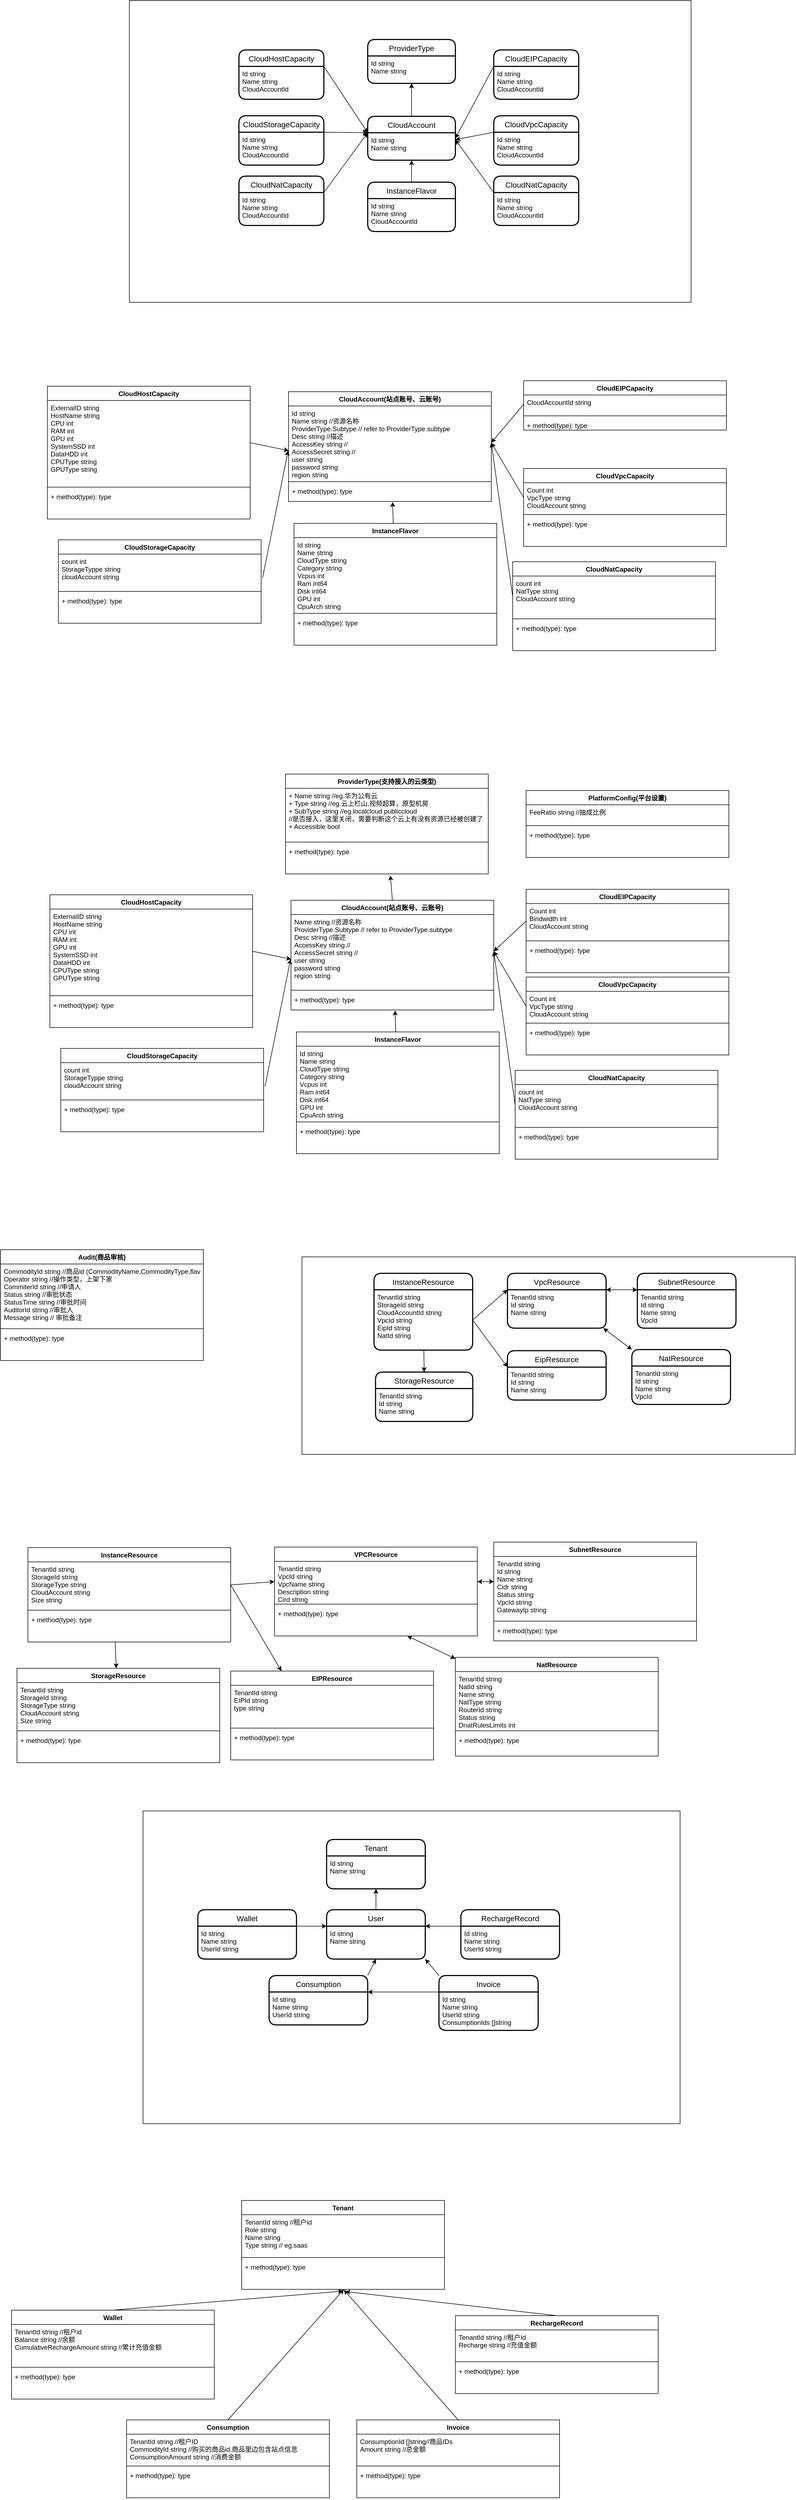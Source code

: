 <mxfile version="20.6.2" type="github" pages="2">
  <diagram id="1bny-kd-aG_qWNULpiLh" name="第 1 页">
    <mxGraphModel dx="2377" dy="3117" grid="1" gridSize="10" guides="1" tooltips="1" connect="1" arrows="1" fold="1" page="1" pageScale="1" pageWidth="827" pageHeight="1169" math="0" shadow="0">
      <root>
        <mxCell id="0" />
        <mxCell id="1" parent="0" />
        <mxCell id="Jaq5Eet6aUMGzFKZuMRR-129" value="" style="rounded=0;whiteSpace=wrap;html=1;" vertex="1" parent="1">
          <mxGeometry x="-80" y="1990" width="980" height="570" as="geometry" />
        </mxCell>
        <mxCell id="Jaq5Eet6aUMGzFKZuMRR-108" value="" style="rounded=0;whiteSpace=wrap;html=1;" vertex="1" parent="1">
          <mxGeometry x="210" y="980" width="900" height="360" as="geometry" />
        </mxCell>
        <mxCell id="Jaq5Eet6aUMGzFKZuMRR-88" value="" style="rounded=0;whiteSpace=wrap;html=1;" vertex="1" parent="1">
          <mxGeometry x="-105" y="-1310" width="1025" height="550" as="geometry" />
        </mxCell>
        <mxCell id="4_Z-v-eUMZZP_KY4kg9S-1" value="ProviderType(支持接入的云类型)" style="swimlane;fontStyle=1;align=center;verticalAlign=top;childLayout=stackLayout;horizontal=1;startSize=26;horizontalStack=0;resizeParent=1;resizeParentMax=0;resizeLast=0;collapsible=1;marginBottom=0;" parent="1" vertex="1">
          <mxGeometry x="180" y="100" width="370" height="182" as="geometry" />
        </mxCell>
        <mxCell id="4_Z-v-eUMZZP_KY4kg9S-2" value="+ Name string //eg.华为公有云&#xa;+ Type string //eg.云上栏山,视频超算，原型机房&#xa;+ SubType string //eg.localcloud publiccloud&#xa;//是否接入，这里关闭，需要判断这个云上有没有资源已经被创建了&#xa;+ Accessible bool " style="text;strokeColor=none;fillColor=none;align=left;verticalAlign=top;spacingLeft=4;spacingRight=4;overflow=hidden;rotatable=0;points=[[0,0.5],[1,0.5]];portConstraint=eastwest;" parent="4_Z-v-eUMZZP_KY4kg9S-1" vertex="1">
          <mxGeometry y="26" width="370" height="94" as="geometry" />
        </mxCell>
        <mxCell id="4_Z-v-eUMZZP_KY4kg9S-3" value="" style="line;strokeWidth=1;fillColor=none;align=left;verticalAlign=middle;spacingTop=-1;spacingLeft=3;spacingRight=3;rotatable=0;labelPosition=right;points=[];portConstraint=eastwest;strokeColor=inherit;" parent="4_Z-v-eUMZZP_KY4kg9S-1" vertex="1">
          <mxGeometry y="120" width="370" height="8" as="geometry" />
        </mxCell>
        <mxCell id="4_Z-v-eUMZZP_KY4kg9S-4" value="+ method(type): type" style="text;strokeColor=none;fillColor=none;align=left;verticalAlign=top;spacingLeft=4;spacingRight=4;overflow=hidden;rotatable=0;points=[[0,0.5],[1,0.5]];portConstraint=eastwest;" parent="4_Z-v-eUMZZP_KY4kg9S-1" vertex="1">
          <mxGeometry y="128" width="370" height="54" as="geometry" />
        </mxCell>
        <mxCell id="4_Z-v-eUMZZP_KY4kg9S-18" value="Audit(商品审核)" style="swimlane;fontStyle=1;align=center;verticalAlign=top;childLayout=stackLayout;horizontal=1;startSize=26;horizontalStack=0;resizeParent=1;resizeParentMax=0;resizeLast=0;collapsible=1;marginBottom=0;" parent="1" vertex="1">
          <mxGeometry x="-340" y="967" width="370" height="202" as="geometry" />
        </mxCell>
        <mxCell id="4_Z-v-eUMZZP_KY4kg9S-19" value="CommodityId string //商品id (CommodityName,CommodityType,flavor(规格))&#xa; Operator string //操作类型，上架下家&#xa; CommiterId string //申请人&#xa; Status string //审批状态&#xa; StatusTime string //审批时间&#xa; AuditorId string //审批人&#xa; Message string // 审批备注" style="text;strokeColor=none;fillColor=none;align=left;verticalAlign=top;spacingLeft=4;spacingRight=4;overflow=hidden;rotatable=0;points=[[0,0.5],[1,0.5]];portConstraint=eastwest;" parent="4_Z-v-eUMZZP_KY4kg9S-18" vertex="1">
          <mxGeometry y="26" width="370" height="114" as="geometry" />
        </mxCell>
        <mxCell id="4_Z-v-eUMZZP_KY4kg9S-20" value="" style="line;strokeWidth=1;fillColor=none;align=left;verticalAlign=middle;spacingTop=-1;spacingLeft=3;spacingRight=3;rotatable=0;labelPosition=right;points=[];portConstraint=eastwest;strokeColor=inherit;" parent="4_Z-v-eUMZZP_KY4kg9S-18" vertex="1">
          <mxGeometry y="140" width="370" height="8" as="geometry" />
        </mxCell>
        <mxCell id="4_Z-v-eUMZZP_KY4kg9S-21" value="+ method(type): type" style="text;strokeColor=none;fillColor=none;align=left;verticalAlign=top;spacingLeft=4;spacingRight=4;overflow=hidden;rotatable=0;points=[[0,0.5],[1,0.5]];portConstraint=eastwest;" parent="4_Z-v-eUMZZP_KY4kg9S-18" vertex="1">
          <mxGeometry y="148" width="370" height="54" as="geometry" />
        </mxCell>
        <mxCell id="4_Z-v-eUMZZP_KY4kg9S-23" value="PlatformConfig(平台设置)" style="swimlane;fontStyle=1;align=center;verticalAlign=top;childLayout=stackLayout;horizontal=1;startSize=26;horizontalStack=0;resizeParent=1;resizeParentMax=0;resizeLast=0;collapsible=1;marginBottom=0;" parent="1" vertex="1">
          <mxGeometry x="619" y="130" width="370" height="122" as="geometry" />
        </mxCell>
        <mxCell id="4_Z-v-eUMZZP_KY4kg9S-24" value="FeeRatio string //抽成比例" style="text;strokeColor=none;fillColor=none;align=left;verticalAlign=top;spacingLeft=4;spacingRight=4;overflow=hidden;rotatable=0;points=[[0,0.5],[1,0.5]];portConstraint=eastwest;" parent="4_Z-v-eUMZZP_KY4kg9S-23" vertex="1">
          <mxGeometry y="26" width="370" height="34" as="geometry" />
        </mxCell>
        <mxCell id="4_Z-v-eUMZZP_KY4kg9S-25" value="" style="line;strokeWidth=1;fillColor=none;align=left;verticalAlign=middle;spacingTop=-1;spacingLeft=3;spacingRight=3;rotatable=0;labelPosition=right;points=[];portConstraint=eastwest;strokeColor=inherit;" parent="4_Z-v-eUMZZP_KY4kg9S-23" vertex="1">
          <mxGeometry y="60" width="370" height="8" as="geometry" />
        </mxCell>
        <mxCell id="4_Z-v-eUMZZP_KY4kg9S-26" value="+ method(type): type" style="text;strokeColor=none;fillColor=none;align=left;verticalAlign=top;spacingLeft=4;spacingRight=4;overflow=hidden;rotatable=0;points=[[0,0.5],[1,0.5]];portConstraint=eastwest;" parent="4_Z-v-eUMZZP_KY4kg9S-23" vertex="1">
          <mxGeometry y="68" width="370" height="54" as="geometry" />
        </mxCell>
        <mxCell id="4_Z-v-eUMZZP_KY4kg9S-27" value="CloudAccount(站点账号、云账号)" style="swimlane;fontStyle=1;align=center;verticalAlign=top;childLayout=stackLayout;horizontal=1;startSize=26;horizontalStack=0;resizeParent=1;resizeParentMax=0;resizeLast=0;collapsible=1;marginBottom=0;" parent="1" vertex="1">
          <mxGeometry x="190" y="330" width="370" height="200" as="geometry" />
        </mxCell>
        <mxCell id="4_Z-v-eUMZZP_KY4kg9S-28" value="Name string //资源名称&#xa; ProviderType.Subtype // refer to ProviderType.subtype&#xa; Desc string //描述&#xa; AccessKey string //&#xa; AccessSecret string //&#xa; user string&#xa; password string&#xa; region string" style="text;strokeColor=none;fillColor=none;align=left;verticalAlign=top;spacingLeft=4;spacingRight=4;overflow=hidden;rotatable=0;points=[[0,0.5],[1,0.5]];portConstraint=eastwest;" parent="4_Z-v-eUMZZP_KY4kg9S-27" vertex="1">
          <mxGeometry y="26" width="370" height="134" as="geometry" />
        </mxCell>
        <mxCell id="4_Z-v-eUMZZP_KY4kg9S-29" value="" style="line;strokeWidth=1;fillColor=none;align=left;verticalAlign=middle;spacingTop=-1;spacingLeft=3;spacingRight=3;rotatable=0;labelPosition=right;points=[];portConstraint=eastwest;strokeColor=inherit;" parent="4_Z-v-eUMZZP_KY4kg9S-27" vertex="1">
          <mxGeometry y="160" width="370" height="8" as="geometry" />
        </mxCell>
        <mxCell id="4_Z-v-eUMZZP_KY4kg9S-30" value="+ method(type): type" style="text;strokeColor=none;fillColor=none;align=left;verticalAlign=top;spacingLeft=4;spacingRight=4;overflow=hidden;rotatable=0;points=[[0,0.5],[1,0.5]];portConstraint=eastwest;" parent="4_Z-v-eUMZZP_KY4kg9S-27" vertex="1">
          <mxGeometry y="168" width="370" height="32" as="geometry" />
        </mxCell>
        <mxCell id="4_Z-v-eUMZZP_KY4kg9S-31" value="CloudHostCapacity" style="swimlane;fontStyle=1;align=center;verticalAlign=top;childLayout=stackLayout;horizontal=1;startSize=26;horizontalStack=0;resizeParent=1;resizeParentMax=0;resizeLast=0;collapsible=1;marginBottom=0;" parent="1" vertex="1">
          <mxGeometry x="-250" y="320" width="370" height="242" as="geometry" />
        </mxCell>
        <mxCell id="4_Z-v-eUMZZP_KY4kg9S-32" value="ExternalID string&#xa; HostName string&#xa; CPU int&#xa; RAM int&#xa; GPU int&#xa; SystemSSD int&#xa; DataHDD int&#xa; CPUType string&#xa; GPUType string" style="text;strokeColor=none;fillColor=none;align=left;verticalAlign=top;spacingLeft=4;spacingRight=4;overflow=hidden;rotatable=0;points=[[0,0.5],[1,0.5]];portConstraint=eastwest;" parent="4_Z-v-eUMZZP_KY4kg9S-31" vertex="1">
          <mxGeometry y="26" width="370" height="154" as="geometry" />
        </mxCell>
        <mxCell id="4_Z-v-eUMZZP_KY4kg9S-33" value="" style="line;strokeWidth=1;fillColor=none;align=left;verticalAlign=middle;spacingTop=-1;spacingLeft=3;spacingRight=3;rotatable=0;labelPosition=right;points=[];portConstraint=eastwest;strokeColor=inherit;" parent="4_Z-v-eUMZZP_KY4kg9S-31" vertex="1">
          <mxGeometry y="180" width="370" height="8" as="geometry" />
        </mxCell>
        <mxCell id="4_Z-v-eUMZZP_KY4kg9S-34" value="+ method(type): type" style="text;strokeColor=none;fillColor=none;align=left;verticalAlign=top;spacingLeft=4;spacingRight=4;overflow=hidden;rotatable=0;points=[[0,0.5],[1,0.5]];portConstraint=eastwest;" parent="4_Z-v-eUMZZP_KY4kg9S-31" vertex="1">
          <mxGeometry y="188" width="370" height="54" as="geometry" />
        </mxCell>
        <mxCell id="4_Z-v-eUMZZP_KY4kg9S-35" value="CloudStorageCapacity" style="swimlane;fontStyle=1;align=center;verticalAlign=top;childLayout=stackLayout;horizontal=1;startSize=26;horizontalStack=0;resizeParent=1;resizeParentMax=0;resizeLast=0;collapsible=1;marginBottom=0;" parent="1" vertex="1">
          <mxGeometry x="-230" y="600" width="370" height="152" as="geometry" />
        </mxCell>
        <mxCell id="4_Z-v-eUMZZP_KY4kg9S-36" value="count int&#xa;StorageTyppe string&#xa;cloudAccount string" style="text;strokeColor=none;fillColor=none;align=left;verticalAlign=top;spacingLeft=4;spacingRight=4;overflow=hidden;rotatable=0;points=[[0,0.5],[1,0.5]];portConstraint=eastwest;" parent="4_Z-v-eUMZZP_KY4kg9S-35" vertex="1">
          <mxGeometry y="26" width="370" height="64" as="geometry" />
        </mxCell>
        <mxCell id="4_Z-v-eUMZZP_KY4kg9S-37" value="" style="line;strokeWidth=1;fillColor=none;align=left;verticalAlign=middle;spacingTop=-1;spacingLeft=3;spacingRight=3;rotatable=0;labelPosition=right;points=[];portConstraint=eastwest;strokeColor=inherit;" parent="4_Z-v-eUMZZP_KY4kg9S-35" vertex="1">
          <mxGeometry y="90" width="370" height="8" as="geometry" />
        </mxCell>
        <mxCell id="4_Z-v-eUMZZP_KY4kg9S-38" value="+ method(type): type" style="text;strokeColor=none;fillColor=none;align=left;verticalAlign=top;spacingLeft=4;spacingRight=4;overflow=hidden;rotatable=0;points=[[0,0.5],[1,0.5]];portConstraint=eastwest;" parent="4_Z-v-eUMZZP_KY4kg9S-35" vertex="1">
          <mxGeometry y="98" width="370" height="54" as="geometry" />
        </mxCell>
        <mxCell id="4_Z-v-eUMZZP_KY4kg9S-39" value="CloudEIPCapacity" style="swimlane;fontStyle=1;align=center;verticalAlign=top;childLayout=stackLayout;horizontal=1;startSize=26;horizontalStack=0;resizeParent=1;resizeParentMax=0;resizeLast=0;collapsible=1;marginBottom=0;" parent="1" vertex="1">
          <mxGeometry x="619" y="310" width="370" height="152" as="geometry" />
        </mxCell>
        <mxCell id="4_Z-v-eUMZZP_KY4kg9S-40" value="Count int&#xa;Bindwidth int&#xa;CloudAccount string" style="text;strokeColor=none;fillColor=none;align=left;verticalAlign=top;spacingLeft=4;spacingRight=4;overflow=hidden;rotatable=0;points=[[0,0.5],[1,0.5]];portConstraint=eastwest;" parent="4_Z-v-eUMZZP_KY4kg9S-39" vertex="1">
          <mxGeometry y="26" width="370" height="64" as="geometry" />
        </mxCell>
        <mxCell id="4_Z-v-eUMZZP_KY4kg9S-41" value="" style="line;strokeWidth=1;fillColor=none;align=left;verticalAlign=middle;spacingTop=-1;spacingLeft=3;spacingRight=3;rotatable=0;labelPosition=right;points=[];portConstraint=eastwest;strokeColor=inherit;" parent="4_Z-v-eUMZZP_KY4kg9S-39" vertex="1">
          <mxGeometry y="90" width="370" height="8" as="geometry" />
        </mxCell>
        <mxCell id="4_Z-v-eUMZZP_KY4kg9S-42" value="+ method(type): type" style="text;strokeColor=none;fillColor=none;align=left;verticalAlign=top;spacingLeft=4;spacingRight=4;overflow=hidden;rotatable=0;points=[[0,0.5],[1,0.5]];portConstraint=eastwest;" parent="4_Z-v-eUMZZP_KY4kg9S-39" vertex="1">
          <mxGeometry y="98" width="370" height="54" as="geometry" />
        </mxCell>
        <mxCell id="4_Z-v-eUMZZP_KY4kg9S-43" value="CloudNatCapacity" style="swimlane;fontStyle=1;align=center;verticalAlign=top;childLayout=stackLayout;horizontal=1;startSize=26;horizontalStack=0;resizeParent=1;resizeParentMax=0;resizeLast=0;collapsible=1;marginBottom=0;" parent="1" vertex="1">
          <mxGeometry x="599" y="640" width="370" height="162" as="geometry" />
        </mxCell>
        <mxCell id="4_Z-v-eUMZZP_KY4kg9S-44" value="count int&#xa;NatType string&#xa;CloudAccount string" style="text;strokeColor=none;fillColor=none;align=left;verticalAlign=top;spacingLeft=4;spacingRight=4;overflow=hidden;rotatable=0;points=[[0,0.5],[1,0.5]];portConstraint=eastwest;" parent="4_Z-v-eUMZZP_KY4kg9S-43" vertex="1">
          <mxGeometry y="26" width="370" height="74" as="geometry" />
        </mxCell>
        <mxCell id="4_Z-v-eUMZZP_KY4kg9S-45" value="" style="line;strokeWidth=1;fillColor=none;align=left;verticalAlign=middle;spacingTop=-1;spacingLeft=3;spacingRight=3;rotatable=0;labelPosition=right;points=[];portConstraint=eastwest;strokeColor=inherit;" parent="4_Z-v-eUMZZP_KY4kg9S-43" vertex="1">
          <mxGeometry y="100" width="370" height="8" as="geometry" />
        </mxCell>
        <mxCell id="4_Z-v-eUMZZP_KY4kg9S-46" value="+ method(type): type" style="text;strokeColor=none;fillColor=none;align=left;verticalAlign=top;spacingLeft=4;spacingRight=4;overflow=hidden;rotatable=0;points=[[0,0.5],[1,0.5]];portConstraint=eastwest;" parent="4_Z-v-eUMZZP_KY4kg9S-43" vertex="1">
          <mxGeometry y="108" width="370" height="54" as="geometry" />
        </mxCell>
        <mxCell id="4_Z-v-eUMZZP_KY4kg9S-47" value="CloudVpcCapacity" style="swimlane;fontStyle=1;align=center;verticalAlign=top;childLayout=stackLayout;horizontal=1;startSize=26;horizontalStack=0;resizeParent=1;resizeParentMax=0;resizeLast=0;collapsible=1;marginBottom=0;" parent="1" vertex="1">
          <mxGeometry x="619" y="470" width="370" height="142" as="geometry" />
        </mxCell>
        <mxCell id="4_Z-v-eUMZZP_KY4kg9S-48" value="Count int&#xa;VpcType string&#xa;CloudAccount string" style="text;strokeColor=none;fillColor=none;align=left;verticalAlign=top;spacingLeft=4;spacingRight=4;overflow=hidden;rotatable=0;points=[[0,0.5],[1,0.5]];portConstraint=eastwest;" parent="4_Z-v-eUMZZP_KY4kg9S-47" vertex="1">
          <mxGeometry y="26" width="370" height="54" as="geometry" />
        </mxCell>
        <mxCell id="4_Z-v-eUMZZP_KY4kg9S-49" value="" style="line;strokeWidth=1;fillColor=none;align=left;verticalAlign=middle;spacingTop=-1;spacingLeft=3;spacingRight=3;rotatable=0;labelPosition=right;points=[];portConstraint=eastwest;strokeColor=inherit;" parent="4_Z-v-eUMZZP_KY4kg9S-47" vertex="1">
          <mxGeometry y="80" width="370" height="8" as="geometry" />
        </mxCell>
        <mxCell id="4_Z-v-eUMZZP_KY4kg9S-50" value="+ method(type): type" style="text;strokeColor=none;fillColor=none;align=left;verticalAlign=top;spacingLeft=4;spacingRight=4;overflow=hidden;rotatable=0;points=[[0,0.5],[1,0.5]];portConstraint=eastwest;" parent="4_Z-v-eUMZZP_KY4kg9S-47" vertex="1">
          <mxGeometry y="88" width="370" height="54" as="geometry" />
        </mxCell>
        <mxCell id="4_Z-v-eUMZZP_KY4kg9S-51" value="StorageResource" style="swimlane;fontStyle=1;align=center;verticalAlign=top;childLayout=stackLayout;horizontal=1;startSize=26;horizontalStack=0;resizeParent=1;resizeParentMax=0;resizeLast=0;collapsible=1;marginBottom=0;" parent="1" vertex="1">
          <mxGeometry x="-310" y="1730" width="370" height="172" as="geometry" />
        </mxCell>
        <mxCell id="4_Z-v-eUMZZP_KY4kg9S-52" value="TenantId string&#xa;StorageId string&#xa;StorageType string&#xa;CloudAccount string&#xa;Size string" style="text;strokeColor=none;fillColor=none;align=left;verticalAlign=top;spacingLeft=4;spacingRight=4;overflow=hidden;rotatable=0;points=[[0,0.5],[1,0.5]];portConstraint=eastwest;" parent="4_Z-v-eUMZZP_KY4kg9S-51" vertex="1">
          <mxGeometry y="26" width="370" height="84" as="geometry" />
        </mxCell>
        <mxCell id="4_Z-v-eUMZZP_KY4kg9S-53" value="" style="line;strokeWidth=1;fillColor=none;align=left;verticalAlign=middle;spacingTop=-1;spacingLeft=3;spacingRight=3;rotatable=0;labelPosition=right;points=[];portConstraint=eastwest;strokeColor=inherit;" parent="4_Z-v-eUMZZP_KY4kg9S-51" vertex="1">
          <mxGeometry y="110" width="370" height="8" as="geometry" />
        </mxCell>
        <mxCell id="4_Z-v-eUMZZP_KY4kg9S-54" value="+ method(type): type" style="text;strokeColor=none;fillColor=none;align=left;verticalAlign=top;spacingLeft=4;spacingRight=4;overflow=hidden;rotatable=0;points=[[0,0.5],[1,0.5]];portConstraint=eastwest;" parent="4_Z-v-eUMZZP_KY4kg9S-51" vertex="1">
          <mxGeometry y="118" width="370" height="54" as="geometry" />
        </mxCell>
        <mxCell id="4_Z-v-eUMZZP_KY4kg9S-55" value="EIPResource" style="swimlane;fontStyle=1;align=center;verticalAlign=top;childLayout=stackLayout;horizontal=1;startSize=26;horizontalStack=0;resizeParent=1;resizeParentMax=0;resizeLast=0;collapsible=1;marginBottom=0;" parent="1" vertex="1">
          <mxGeometry x="80" y="1735" width="370" height="162" as="geometry" />
        </mxCell>
        <mxCell id="4_Z-v-eUMZZP_KY4kg9S-56" value="TenantId string&#xa;EIPId string&#xa;type string" style="text;strokeColor=none;fillColor=none;align=left;verticalAlign=top;spacingLeft=4;spacingRight=4;overflow=hidden;rotatable=0;points=[[0,0.5],[1,0.5]];portConstraint=eastwest;" parent="4_Z-v-eUMZZP_KY4kg9S-55" vertex="1">
          <mxGeometry y="26" width="370" height="74" as="geometry" />
        </mxCell>
        <mxCell id="4_Z-v-eUMZZP_KY4kg9S-57" value="" style="line;strokeWidth=1;fillColor=none;align=left;verticalAlign=middle;spacingTop=-1;spacingLeft=3;spacingRight=3;rotatable=0;labelPosition=right;points=[];portConstraint=eastwest;strokeColor=inherit;" parent="4_Z-v-eUMZZP_KY4kg9S-55" vertex="1">
          <mxGeometry y="100" width="370" height="8" as="geometry" />
        </mxCell>
        <mxCell id="4_Z-v-eUMZZP_KY4kg9S-58" value="+ method(type): type" style="text;strokeColor=none;fillColor=none;align=left;verticalAlign=top;spacingLeft=4;spacingRight=4;overflow=hidden;rotatable=0;points=[[0,0.5],[1,0.5]];portConstraint=eastwest;" parent="4_Z-v-eUMZZP_KY4kg9S-55" vertex="1">
          <mxGeometry y="108" width="370" height="54" as="geometry" />
        </mxCell>
        <mxCell id="4_Z-v-eUMZZP_KY4kg9S-59" value="NatResource" style="swimlane;fontStyle=1;align=center;verticalAlign=top;childLayout=stackLayout;horizontal=1;startSize=26;horizontalStack=0;resizeParent=1;resizeParentMax=0;resizeLast=0;collapsible=1;marginBottom=0;" parent="1" vertex="1">
          <mxGeometry x="490" y="1710" width="370" height="180" as="geometry" />
        </mxCell>
        <mxCell id="4_Z-v-eUMZZP_KY4kg9S-60" value="TenantId string&#xa;NatId string&#xa;Name string&#xa;NatType string&#xa;RouterId string&#xa;Status string&#xa;DnatRulesLimits int" style="text;strokeColor=none;fillColor=none;align=left;verticalAlign=top;spacingLeft=4;spacingRight=4;overflow=hidden;rotatable=0;points=[[0,0.5],[1,0.5]];portConstraint=eastwest;" parent="4_Z-v-eUMZZP_KY4kg9S-59" vertex="1">
          <mxGeometry y="26" width="370" height="104" as="geometry" />
        </mxCell>
        <mxCell id="4_Z-v-eUMZZP_KY4kg9S-61" value="" style="line;strokeWidth=1;fillColor=none;align=left;verticalAlign=middle;spacingTop=-1;spacingLeft=3;spacingRight=3;rotatable=0;labelPosition=right;points=[];portConstraint=eastwest;strokeColor=inherit;" parent="4_Z-v-eUMZZP_KY4kg9S-59" vertex="1">
          <mxGeometry y="130" width="370" height="8" as="geometry" />
        </mxCell>
        <mxCell id="4_Z-v-eUMZZP_KY4kg9S-62" value="+ method(type): type" style="text;strokeColor=none;fillColor=none;align=left;verticalAlign=top;spacingLeft=4;spacingRight=4;overflow=hidden;rotatable=0;points=[[0,0.5],[1,0.5]];portConstraint=eastwest;" parent="4_Z-v-eUMZZP_KY4kg9S-59" vertex="1">
          <mxGeometry y="138" width="370" height="42" as="geometry" />
        </mxCell>
        <mxCell id="4_Z-v-eUMZZP_KY4kg9S-63" value="VPCResource" style="swimlane;fontStyle=1;align=center;verticalAlign=top;childLayout=stackLayout;horizontal=1;startSize=26;horizontalStack=0;resizeParent=1;resizeParentMax=0;resizeLast=0;collapsible=1;marginBottom=0;" parent="1" vertex="1">
          <mxGeometry x="160" y="1509" width="370" height="162" as="geometry" />
        </mxCell>
        <mxCell id="4_Z-v-eUMZZP_KY4kg9S-64" value="TenantId string&#xa;VpcId string&#xa;VpcName string&#xa;Description string&#xa;Cird string&#xa;" style="text;strokeColor=none;fillColor=none;align=left;verticalAlign=top;spacingLeft=4;spacingRight=4;overflow=hidden;rotatable=0;points=[[0,0.5],[1,0.5]];portConstraint=eastwest;" parent="4_Z-v-eUMZZP_KY4kg9S-63" vertex="1">
          <mxGeometry y="26" width="370" height="74" as="geometry" />
        </mxCell>
        <mxCell id="4_Z-v-eUMZZP_KY4kg9S-65" value="" style="line;strokeWidth=1;fillColor=none;align=left;verticalAlign=middle;spacingTop=-1;spacingLeft=3;spacingRight=3;rotatable=0;labelPosition=right;points=[];portConstraint=eastwest;strokeColor=inherit;" parent="4_Z-v-eUMZZP_KY4kg9S-63" vertex="1">
          <mxGeometry y="100" width="370" height="8" as="geometry" />
        </mxCell>
        <mxCell id="4_Z-v-eUMZZP_KY4kg9S-66" value="+ method(type): type" style="text;strokeColor=none;fillColor=none;align=left;verticalAlign=top;spacingLeft=4;spacingRight=4;overflow=hidden;rotatable=0;points=[[0,0.5],[1,0.5]];portConstraint=eastwest;" parent="4_Z-v-eUMZZP_KY4kg9S-63" vertex="1">
          <mxGeometry y="108" width="370" height="54" as="geometry" />
        </mxCell>
        <mxCell id="4_Z-v-eUMZZP_KY4kg9S-67" value="InstanceFlavor" style="swimlane;fontStyle=1;align=center;verticalAlign=top;childLayout=stackLayout;horizontal=1;startSize=26;horizontalStack=0;resizeParent=1;resizeParentMax=0;resizeLast=0;collapsible=1;marginBottom=0;" parent="1" vertex="1">
          <mxGeometry x="200" y="570" width="370" height="222" as="geometry" />
        </mxCell>
        <mxCell id="4_Z-v-eUMZZP_KY4kg9S-68" value="Id string&#xa; Name string&#xa;CloudType string&#xa;Category string&#xa; Vcpus int&#xa; Ram int64&#xa; Disk int64&#xa; GPU int&#xa; CpuArch string" style="text;strokeColor=none;fillColor=none;align=left;verticalAlign=top;spacingLeft=4;spacingRight=4;overflow=hidden;rotatable=0;points=[[0,0.5],[1,0.5]];portConstraint=eastwest;" parent="4_Z-v-eUMZZP_KY4kg9S-67" vertex="1">
          <mxGeometry y="26" width="370" height="134" as="geometry" />
        </mxCell>
        <mxCell id="4_Z-v-eUMZZP_KY4kg9S-69" value="" style="line;strokeWidth=1;fillColor=none;align=left;verticalAlign=middle;spacingTop=-1;spacingLeft=3;spacingRight=3;rotatable=0;labelPosition=right;points=[];portConstraint=eastwest;strokeColor=inherit;" parent="4_Z-v-eUMZZP_KY4kg9S-67" vertex="1">
          <mxGeometry y="160" width="370" height="8" as="geometry" />
        </mxCell>
        <mxCell id="4_Z-v-eUMZZP_KY4kg9S-70" value="+ method(type): type" style="text;strokeColor=none;fillColor=none;align=left;verticalAlign=top;spacingLeft=4;spacingRight=4;overflow=hidden;rotatable=0;points=[[0,0.5],[1,0.5]];portConstraint=eastwest;" parent="4_Z-v-eUMZZP_KY4kg9S-67" vertex="1">
          <mxGeometry y="168" width="370" height="54" as="geometry" />
        </mxCell>
        <mxCell id="4_Z-v-eUMZZP_KY4kg9S-71" value="Wallet" style="swimlane;fontStyle=1;align=center;verticalAlign=top;childLayout=stackLayout;horizontal=1;startSize=26;horizontalStack=0;resizeParent=1;resizeParentMax=0;resizeLast=0;collapsible=1;marginBottom=0;" parent="1" vertex="1">
          <mxGeometry x="-320" y="2900" width="370" height="162" as="geometry" />
        </mxCell>
        <mxCell id="4_Z-v-eUMZZP_KY4kg9S-72" value="TenantId string //租户id&#xa; Balance string //余额&#xa; CumulativeRechargeAmount string //累计充值金额" style="text;strokeColor=none;fillColor=none;align=left;verticalAlign=top;spacingLeft=4;spacingRight=4;overflow=hidden;rotatable=0;points=[[0,0.5],[1,0.5]];portConstraint=eastwest;" parent="4_Z-v-eUMZZP_KY4kg9S-71" vertex="1">
          <mxGeometry y="26" width="370" height="74" as="geometry" />
        </mxCell>
        <mxCell id="4_Z-v-eUMZZP_KY4kg9S-73" value="" style="line;strokeWidth=1;fillColor=none;align=left;verticalAlign=middle;spacingTop=-1;spacingLeft=3;spacingRight=3;rotatable=0;labelPosition=right;points=[];portConstraint=eastwest;strokeColor=inherit;" parent="4_Z-v-eUMZZP_KY4kg9S-71" vertex="1">
          <mxGeometry y="100" width="370" height="8" as="geometry" />
        </mxCell>
        <mxCell id="4_Z-v-eUMZZP_KY4kg9S-74" value="+ method(type): type" style="text;strokeColor=none;fillColor=none;align=left;verticalAlign=top;spacingLeft=4;spacingRight=4;overflow=hidden;rotatable=0;points=[[0,0.5],[1,0.5]];portConstraint=eastwest;" parent="4_Z-v-eUMZZP_KY4kg9S-71" vertex="1">
          <mxGeometry y="108" width="370" height="54" as="geometry" />
        </mxCell>
        <mxCell id="4_Z-v-eUMZZP_KY4kg9S-75" value="RechargeRecord" style="swimlane;fontStyle=1;align=center;verticalAlign=top;childLayout=stackLayout;horizontal=1;startSize=26;horizontalStack=0;resizeParent=1;resizeParentMax=0;resizeLast=0;collapsible=1;marginBottom=0;" parent="1" vertex="1">
          <mxGeometry x="490" y="2910" width="370" height="142" as="geometry" />
        </mxCell>
        <mxCell id="4_Z-v-eUMZZP_KY4kg9S-76" value="TenantId string //租户Id&#xa; Recharge string //充值金额" style="text;strokeColor=none;fillColor=none;align=left;verticalAlign=top;spacingLeft=4;spacingRight=4;overflow=hidden;rotatable=0;points=[[0,0.5],[1,0.5]];portConstraint=eastwest;" parent="4_Z-v-eUMZZP_KY4kg9S-75" vertex="1">
          <mxGeometry y="26" width="370" height="54" as="geometry" />
        </mxCell>
        <mxCell id="4_Z-v-eUMZZP_KY4kg9S-77" value="" style="line;strokeWidth=1;fillColor=none;align=left;verticalAlign=middle;spacingTop=-1;spacingLeft=3;spacingRight=3;rotatable=0;labelPosition=right;points=[];portConstraint=eastwest;strokeColor=inherit;" parent="4_Z-v-eUMZZP_KY4kg9S-75" vertex="1">
          <mxGeometry y="80" width="370" height="8" as="geometry" />
        </mxCell>
        <mxCell id="4_Z-v-eUMZZP_KY4kg9S-78" value="+ method(type): type" style="text;strokeColor=none;fillColor=none;align=left;verticalAlign=top;spacingLeft=4;spacingRight=4;overflow=hidden;rotatable=0;points=[[0,0.5],[1,0.5]];portConstraint=eastwest;" parent="4_Z-v-eUMZZP_KY4kg9S-75" vertex="1">
          <mxGeometry y="88" width="370" height="54" as="geometry" />
        </mxCell>
        <mxCell id="4_Z-v-eUMZZP_KY4kg9S-79" value="Consumption" style="swimlane;fontStyle=1;align=center;verticalAlign=top;childLayout=stackLayout;horizontal=1;startSize=26;horizontalStack=0;resizeParent=1;resizeParentMax=0;resizeLast=0;collapsible=1;marginBottom=0;" parent="1" vertex="1">
          <mxGeometry x="-110" y="3100" width="370" height="142" as="geometry" />
        </mxCell>
        <mxCell id="4_Z-v-eUMZZP_KY4kg9S-80" value="TenantId string //租户ID&#xa; CommodityId string //购买的商品id,商品里边包含站点信息&#xa; ConsumptionAmount string //消费金额 " style="text;strokeColor=none;fillColor=none;align=left;verticalAlign=top;spacingLeft=4;spacingRight=4;overflow=hidden;rotatable=0;points=[[0,0.5],[1,0.5]];portConstraint=eastwest;" parent="4_Z-v-eUMZZP_KY4kg9S-79" vertex="1">
          <mxGeometry y="26" width="370" height="54" as="geometry" />
        </mxCell>
        <mxCell id="4_Z-v-eUMZZP_KY4kg9S-81" value="" style="line;strokeWidth=1;fillColor=none;align=left;verticalAlign=middle;spacingTop=-1;spacingLeft=3;spacingRight=3;rotatable=0;labelPosition=right;points=[];portConstraint=eastwest;strokeColor=inherit;" parent="4_Z-v-eUMZZP_KY4kg9S-79" vertex="1">
          <mxGeometry y="80" width="370" height="8" as="geometry" />
        </mxCell>
        <mxCell id="4_Z-v-eUMZZP_KY4kg9S-82" value="+ method(type): type" style="text;strokeColor=none;fillColor=none;align=left;verticalAlign=top;spacingLeft=4;spacingRight=4;overflow=hidden;rotatable=0;points=[[0,0.5],[1,0.5]];portConstraint=eastwest;" parent="4_Z-v-eUMZZP_KY4kg9S-79" vertex="1">
          <mxGeometry y="88" width="370" height="54" as="geometry" />
        </mxCell>
        <mxCell id="4_Z-v-eUMZZP_KY4kg9S-83" value="Invoice" style="swimlane;fontStyle=1;align=center;verticalAlign=top;childLayout=stackLayout;horizontal=1;startSize=26;horizontalStack=0;resizeParent=1;resizeParentMax=0;resizeLast=0;collapsible=1;marginBottom=0;" parent="1" vertex="1">
          <mxGeometry x="310" y="3100" width="370" height="142" as="geometry" />
        </mxCell>
        <mxCell id="4_Z-v-eUMZZP_KY4kg9S-84" value="ConsumptionId []string//商品IDs&#xa; Amount string //总金额" style="text;strokeColor=none;fillColor=none;align=left;verticalAlign=top;spacingLeft=4;spacingRight=4;overflow=hidden;rotatable=0;points=[[0,0.5],[1,0.5]];portConstraint=eastwest;" parent="4_Z-v-eUMZZP_KY4kg9S-83" vertex="1">
          <mxGeometry y="26" width="370" height="54" as="geometry" />
        </mxCell>
        <mxCell id="4_Z-v-eUMZZP_KY4kg9S-85" value="" style="line;strokeWidth=1;fillColor=none;align=left;verticalAlign=middle;spacingTop=-1;spacingLeft=3;spacingRight=3;rotatable=0;labelPosition=right;points=[];portConstraint=eastwest;strokeColor=inherit;" parent="4_Z-v-eUMZZP_KY4kg9S-83" vertex="1">
          <mxGeometry y="80" width="370" height="8" as="geometry" />
        </mxCell>
        <mxCell id="4_Z-v-eUMZZP_KY4kg9S-86" value="+ method(type): type" style="text;strokeColor=none;fillColor=none;align=left;verticalAlign=top;spacingLeft=4;spacingRight=4;overflow=hidden;rotatable=0;points=[[0,0.5],[1,0.5]];portConstraint=eastwest;" parent="4_Z-v-eUMZZP_KY4kg9S-83" vertex="1">
          <mxGeometry y="88" width="370" height="54" as="geometry" />
        </mxCell>
        <mxCell id="4_Z-v-eUMZZP_KY4kg9S-87" value="InstanceResource" style="swimlane;fontStyle=1;align=center;verticalAlign=top;childLayout=stackLayout;horizontal=1;startSize=26;horizontalStack=0;resizeParent=1;resizeParentMax=0;resizeLast=0;collapsible=1;marginBottom=0;" parent="1" vertex="1">
          <mxGeometry x="-290" y="1510" width="370" height="172" as="geometry" />
        </mxCell>
        <mxCell id="4_Z-v-eUMZZP_KY4kg9S-88" value="TenantId string&#xa;StorageId string&#xa;StorageType string&#xa;CloudAccount string&#xa;Size string" style="text;strokeColor=none;fillColor=none;align=left;verticalAlign=top;spacingLeft=4;spacingRight=4;overflow=hidden;rotatable=0;points=[[0,0.5],[1,0.5]];portConstraint=eastwest;" parent="4_Z-v-eUMZZP_KY4kg9S-87" vertex="1">
          <mxGeometry y="26" width="370" height="84" as="geometry" />
        </mxCell>
        <mxCell id="4_Z-v-eUMZZP_KY4kg9S-89" value="" style="line;strokeWidth=1;fillColor=none;align=left;verticalAlign=middle;spacingTop=-1;spacingLeft=3;spacingRight=3;rotatable=0;labelPosition=right;points=[];portConstraint=eastwest;strokeColor=inherit;" parent="4_Z-v-eUMZZP_KY4kg9S-87" vertex="1">
          <mxGeometry y="110" width="370" height="8" as="geometry" />
        </mxCell>
        <mxCell id="4_Z-v-eUMZZP_KY4kg9S-90" value="+ method(type): type" style="text;strokeColor=none;fillColor=none;align=left;verticalAlign=top;spacingLeft=4;spacingRight=4;overflow=hidden;rotatable=0;points=[[0,0.5],[1,0.5]];portConstraint=eastwest;" parent="4_Z-v-eUMZZP_KY4kg9S-87" vertex="1">
          <mxGeometry y="118" width="370" height="54" as="geometry" />
        </mxCell>
        <mxCell id="4_Z-v-eUMZZP_KY4kg9S-91" value="SubnetResource" style="swimlane;fontStyle=1;align=center;verticalAlign=top;childLayout=stackLayout;horizontal=1;startSize=26;horizontalStack=0;resizeParent=1;resizeParentMax=0;resizeLast=0;collapsible=1;marginBottom=0;" parent="1" vertex="1">
          <mxGeometry x="560" y="1500" width="370" height="180" as="geometry" />
        </mxCell>
        <mxCell id="4_Z-v-eUMZZP_KY4kg9S-92" value="TenantId string&#xa;Id string&#xa;Name string&#xa;Cidr string&#xa;Status string&#xa;VpcId string&#xa;GatewayIp string&#xa;" style="text;strokeColor=none;fillColor=none;align=left;verticalAlign=top;spacingLeft=4;spacingRight=4;overflow=hidden;rotatable=0;points=[[0,0.5],[1,0.5]];portConstraint=eastwest;" parent="4_Z-v-eUMZZP_KY4kg9S-91" vertex="1">
          <mxGeometry y="26" width="370" height="114" as="geometry" />
        </mxCell>
        <mxCell id="4_Z-v-eUMZZP_KY4kg9S-93" value="" style="line;strokeWidth=1;fillColor=none;align=left;verticalAlign=middle;spacingTop=-1;spacingLeft=3;spacingRight=3;rotatable=0;labelPosition=right;points=[];portConstraint=eastwest;strokeColor=inherit;" parent="4_Z-v-eUMZZP_KY4kg9S-91" vertex="1">
          <mxGeometry y="140" width="370" height="8" as="geometry" />
        </mxCell>
        <mxCell id="4_Z-v-eUMZZP_KY4kg9S-94" value="+ method(type): type" style="text;strokeColor=none;fillColor=none;align=left;verticalAlign=top;spacingLeft=4;spacingRight=4;overflow=hidden;rotatable=0;points=[[0,0.5],[1,0.5]];portConstraint=eastwest;" parent="4_Z-v-eUMZZP_KY4kg9S-91" vertex="1">
          <mxGeometry y="148" width="370" height="32" as="geometry" />
        </mxCell>
        <mxCell id="4_Z-v-eUMZZP_KY4kg9S-95" value="" style="endArrow=classic;html=1;rounded=0;entryX=0;entryY=0.5;entryDx=0;entryDy=0;exitX=1;exitY=0.5;exitDx=0;exitDy=0;" parent="1" source="4_Z-v-eUMZZP_KY4kg9S-88" target="4_Z-v-eUMZZP_KY4kg9S-64" edge="1">
          <mxGeometry width="50" height="50" relative="1" as="geometry">
            <mxPoint x="100" y="1780" as="sourcePoint" />
            <mxPoint x="150" y="1730" as="targetPoint" />
          </mxGeometry>
        </mxCell>
        <mxCell id="4_Z-v-eUMZZP_KY4kg9S-96" value="" style="endArrow=classic;html=1;rounded=0;exitX=1;exitY=0.5;exitDx=0;exitDy=0;entryX=0.25;entryY=0;entryDx=0;entryDy=0;" parent="1" source="4_Z-v-eUMZZP_KY4kg9S-88" target="4_Z-v-eUMZZP_KY4kg9S-55" edge="1">
          <mxGeometry width="50" height="50" relative="1" as="geometry">
            <mxPoint x="380" y="1750" as="sourcePoint" />
            <mxPoint x="430" y="1700" as="targetPoint" />
          </mxGeometry>
        </mxCell>
        <mxCell id="4_Z-v-eUMZZP_KY4kg9S-98" value="" style="endArrow=classic;startArrow=classic;html=1;rounded=0;entryX=0.001;entryY=0.403;entryDx=0;entryDy=0;entryPerimeter=0;exitX=1;exitY=0.5;exitDx=0;exitDy=0;" parent="1" source="4_Z-v-eUMZZP_KY4kg9S-64" target="4_Z-v-eUMZZP_KY4kg9S-92" edge="1">
          <mxGeometry width="50" height="50" relative="1" as="geometry">
            <mxPoint x="570" y="1620" as="sourcePoint" />
            <mxPoint x="620" y="1570" as="targetPoint" />
          </mxGeometry>
        </mxCell>
        <mxCell id="4_Z-v-eUMZZP_KY4kg9S-99" value="" style="endArrow=classic;startArrow=classic;html=1;rounded=0;" parent="1" source="4_Z-v-eUMZZP_KY4kg9S-66" target="4_Z-v-eUMZZP_KY4kg9S-59" edge="1">
          <mxGeometry width="50" height="50" relative="1" as="geometry">
            <mxPoint x="490" y="1770" as="sourcePoint" />
            <mxPoint x="540" y="1720" as="targetPoint" />
          </mxGeometry>
        </mxCell>
        <mxCell id="4_Z-v-eUMZZP_KY4kg9S-100" value="" style="endArrow=classic;html=1;rounded=0;exitX=0.43;exitY=0.985;exitDx=0;exitDy=0;exitPerimeter=0;" parent="1" source="4_Z-v-eUMZZP_KY4kg9S-90" target="4_Z-v-eUMZZP_KY4kg9S-51" edge="1">
          <mxGeometry width="50" height="50" relative="1" as="geometry">
            <mxPoint x="-190" y="1840" as="sourcePoint" />
            <mxPoint x="-140" y="1790" as="targetPoint" />
          </mxGeometry>
        </mxCell>
        <mxCell id="4_Z-v-eUMZZP_KY4kg9S-101" value="" style="endArrow=classic;html=1;rounded=0;entryX=0.001;entryY=0.608;entryDx=0;entryDy=0;entryPerimeter=0;exitX=1;exitY=0.5;exitDx=0;exitDy=0;" parent="1" source="4_Z-v-eUMZZP_KY4kg9S-32" target="4_Z-v-eUMZZP_KY4kg9S-28" edge="1">
          <mxGeometry width="50" height="50" relative="1" as="geometry">
            <mxPoint x="200" y="460" as="sourcePoint" />
            <mxPoint x="250" y="410" as="targetPoint" />
          </mxGeometry>
        </mxCell>
        <mxCell id="4_Z-v-eUMZZP_KY4kg9S-102" value="" style="endArrow=classic;html=1;rounded=0;entryX=-0.002;entryY=0.608;entryDx=0;entryDy=0;entryPerimeter=0;exitX=1.007;exitY=0.675;exitDx=0;exitDy=0;exitPerimeter=0;" parent="1" source="4_Z-v-eUMZZP_KY4kg9S-36" target="4_Z-v-eUMZZP_KY4kg9S-28" edge="1">
          <mxGeometry width="50" height="50" relative="1" as="geometry">
            <mxPoint x="100" y="670" as="sourcePoint" />
            <mxPoint x="150" y="620" as="targetPoint" />
          </mxGeometry>
        </mxCell>
        <mxCell id="4_Z-v-eUMZZP_KY4kg9S-103" value="" style="endArrow=classic;html=1;rounded=0;entryX=1;entryY=0.5;entryDx=0;entryDy=0;exitX=0;exitY=0.5;exitDx=0;exitDy=0;" parent="1" source="4_Z-v-eUMZZP_KY4kg9S-40" target="4_Z-v-eUMZZP_KY4kg9S-28" edge="1">
          <mxGeometry width="50" height="50" relative="1" as="geometry">
            <mxPoint x="610" y="250" as="sourcePoint" />
            <mxPoint x="460" y="370" as="targetPoint" />
          </mxGeometry>
        </mxCell>
        <mxCell id="4_Z-v-eUMZZP_KY4kg9S-104" value="" style="endArrow=classic;html=1;rounded=0;entryX=1;entryY=0.5;entryDx=0;entryDy=0;exitX=0;exitY=0.5;exitDx=0;exitDy=0;" parent="1" source="4_Z-v-eUMZZP_KY4kg9S-48" target="4_Z-v-eUMZZP_KY4kg9S-28" edge="1">
          <mxGeometry width="50" height="50" relative="1" as="geometry">
            <mxPoint x="540" y="690" as="sourcePoint" />
            <mxPoint x="590" y="640" as="targetPoint" />
          </mxGeometry>
        </mxCell>
        <mxCell id="4_Z-v-eUMZZP_KY4kg9S-105" value="" style="endArrow=classic;html=1;rounded=0;entryX=1;entryY=0.5;entryDx=0;entryDy=0;exitX=0;exitY=0.5;exitDx=0;exitDy=0;" parent="1" source="4_Z-v-eUMZZP_KY4kg9S-44" target="4_Z-v-eUMZZP_KY4kg9S-28" edge="1">
          <mxGeometry width="50" height="50" relative="1" as="geometry">
            <mxPoint x="540" y="810" as="sourcePoint" />
            <mxPoint x="590" y="760" as="targetPoint" />
          </mxGeometry>
        </mxCell>
        <mxCell id="4_Z-v-eUMZZP_KY4kg9S-106" value="" style="endArrow=classic;html=1;rounded=0;entryX=0.513;entryY=1.03;entryDx=0;entryDy=0;entryPerimeter=0;" parent="1" source="4_Z-v-eUMZZP_KY4kg9S-67" target="4_Z-v-eUMZZP_KY4kg9S-30" edge="1">
          <mxGeometry width="50" height="50" relative="1" as="geometry">
            <mxPoint x="310" y="810" as="sourcePoint" />
            <mxPoint x="360" y="760" as="targetPoint" />
          </mxGeometry>
        </mxCell>
        <mxCell id="4_Z-v-eUMZZP_KY4kg9S-107" value="" style="endArrow=classic;html=1;rounded=0;entryX=0.517;entryY=1.05;entryDx=0;entryDy=0;exitX=0.5;exitY=0;exitDx=0;exitDy=0;entryPerimeter=0;" parent="1" source="4_Z-v-eUMZZP_KY4kg9S-27" target="4_Z-v-eUMZZP_KY4kg9S-4" edge="1">
          <mxGeometry width="50" height="50" relative="1" as="geometry">
            <mxPoint x="340" y="250" as="sourcePoint" />
            <mxPoint x="390" y="200" as="targetPoint" />
          </mxGeometry>
        </mxCell>
        <mxCell id="4_Z-v-eUMZZP_KY4kg9S-108" value="Tenant" style="swimlane;fontStyle=1;align=center;verticalAlign=top;childLayout=stackLayout;horizontal=1;startSize=26;horizontalStack=0;resizeParent=1;resizeParentMax=0;resizeLast=0;collapsible=1;marginBottom=0;" parent="1" vertex="1">
          <mxGeometry x="100" y="2700" width="370" height="162" as="geometry" />
        </mxCell>
        <mxCell id="4_Z-v-eUMZZP_KY4kg9S-109" value="TenantId string //租户id&#xa;Role string&#xa;Name string&#xa;Type string // eg.saas&#xa;" style="text;strokeColor=none;fillColor=none;align=left;verticalAlign=top;spacingLeft=4;spacingRight=4;overflow=hidden;rotatable=0;points=[[0,0.5],[1,0.5]];portConstraint=eastwest;" parent="4_Z-v-eUMZZP_KY4kg9S-108" vertex="1">
          <mxGeometry y="26" width="370" height="74" as="geometry" />
        </mxCell>
        <mxCell id="4_Z-v-eUMZZP_KY4kg9S-110" value="" style="line;strokeWidth=1;fillColor=none;align=left;verticalAlign=middle;spacingTop=-1;spacingLeft=3;spacingRight=3;rotatable=0;labelPosition=right;points=[];portConstraint=eastwest;strokeColor=inherit;" parent="4_Z-v-eUMZZP_KY4kg9S-108" vertex="1">
          <mxGeometry y="100" width="370" height="8" as="geometry" />
        </mxCell>
        <mxCell id="4_Z-v-eUMZZP_KY4kg9S-111" value="+ method(type): type" style="text;strokeColor=none;fillColor=none;align=left;verticalAlign=top;spacingLeft=4;spacingRight=4;overflow=hidden;rotatable=0;points=[[0,0.5],[1,0.5]];portConstraint=eastwest;" parent="4_Z-v-eUMZZP_KY4kg9S-108" vertex="1">
          <mxGeometry y="108" width="370" height="54" as="geometry" />
        </mxCell>
        <mxCell id="4_Z-v-eUMZZP_KY4kg9S-112" value="" style="endArrow=classic;html=1;rounded=0;entryX=0.5;entryY=1.059;entryDx=0;entryDy=0;exitX=0.5;exitY=0;exitDx=0;exitDy=0;entryPerimeter=0;" parent="1" source="4_Z-v-eUMZZP_KY4kg9S-71" target="4_Z-v-eUMZZP_KY4kg9S-111" edge="1">
          <mxGeometry width="50" height="50" relative="1" as="geometry">
            <mxPoint x="-250" y="2890" as="sourcePoint" />
            <mxPoint x="-200" y="2840" as="targetPoint" />
          </mxGeometry>
        </mxCell>
        <mxCell id="4_Z-v-eUMZZP_KY4kg9S-113" value="" style="endArrow=classic;html=1;rounded=0;entryX=0.504;entryY=1;entryDx=0;entryDy=0;entryPerimeter=0;exitX=0.5;exitY=0;exitDx=0;exitDy=0;" parent="1" source="4_Z-v-eUMZZP_KY4kg9S-79" target="4_Z-v-eUMZZP_KY4kg9S-111" edge="1">
          <mxGeometry width="50" height="50" relative="1" as="geometry">
            <mxPoint x="120" y="3120" as="sourcePoint" />
            <mxPoint x="170" y="3070" as="targetPoint" />
          </mxGeometry>
        </mxCell>
        <mxCell id="4_Z-v-eUMZZP_KY4kg9S-114" value="" style="endArrow=classic;html=1;rounded=0;entryX=0.504;entryY=1.015;entryDx=0;entryDy=0;entryPerimeter=0;exitX=0.5;exitY=0;exitDx=0;exitDy=0;" parent="1" source="4_Z-v-eUMZZP_KY4kg9S-83" target="4_Z-v-eUMZZP_KY4kg9S-111" edge="1">
          <mxGeometry width="50" height="50" relative="1" as="geometry">
            <mxPoint x="380" y="3120" as="sourcePoint" />
            <mxPoint x="430" y="3070" as="targetPoint" />
          </mxGeometry>
        </mxCell>
        <mxCell id="4_Z-v-eUMZZP_KY4kg9S-115" value="" style="endArrow=classic;html=1;rounded=0;entryX=0.511;entryY=1.074;entryDx=0;entryDy=0;exitX=0.5;exitY=0;exitDx=0;exitDy=0;entryPerimeter=0;" parent="1" source="4_Z-v-eUMZZP_KY4kg9S-75" target="4_Z-v-eUMZZP_KY4kg9S-111" edge="1">
          <mxGeometry width="50" height="50" relative="1" as="geometry">
            <mxPoint x="650" y="2870" as="sourcePoint" />
            <mxPoint x="700" y="2820" as="targetPoint" />
          </mxGeometry>
        </mxCell>
        <mxCell id="Jaq5Eet6aUMGzFKZuMRR-9" value="CloudAccount(站点账号、云账号)" style="swimlane;fontStyle=1;align=center;verticalAlign=top;childLayout=stackLayout;horizontal=1;startSize=26;horizontalStack=0;resizeParent=1;resizeParentMax=0;resizeLast=0;collapsible=1;marginBottom=0;" vertex="1" parent="1">
          <mxGeometry x="185.5" y="-597" width="370" height="200" as="geometry" />
        </mxCell>
        <mxCell id="Jaq5Eet6aUMGzFKZuMRR-10" value="Id string&#xa;Name string //资源名称&#xa; ProviderType.Subtype // refer to ProviderType.subtype&#xa; Desc string //描述&#xa; AccessKey string //&#xa; AccessSecret string //&#xa; user string&#xa; password string&#xa; region string" style="text;strokeColor=none;fillColor=none;align=left;verticalAlign=top;spacingLeft=4;spacingRight=4;overflow=hidden;rotatable=0;points=[[0,0.5],[1,0.5]];portConstraint=eastwest;" vertex="1" parent="Jaq5Eet6aUMGzFKZuMRR-9">
          <mxGeometry y="26" width="370" height="134" as="geometry" />
        </mxCell>
        <mxCell id="Jaq5Eet6aUMGzFKZuMRR-11" value="" style="line;strokeWidth=1;fillColor=none;align=left;verticalAlign=middle;spacingTop=-1;spacingLeft=3;spacingRight=3;rotatable=0;labelPosition=right;points=[];portConstraint=eastwest;strokeColor=inherit;" vertex="1" parent="Jaq5Eet6aUMGzFKZuMRR-9">
          <mxGeometry y="160" width="370" height="8" as="geometry" />
        </mxCell>
        <mxCell id="Jaq5Eet6aUMGzFKZuMRR-12" value="+ method(type): type" style="text;strokeColor=none;fillColor=none;align=left;verticalAlign=top;spacingLeft=4;spacingRight=4;overflow=hidden;rotatable=0;points=[[0,0.5],[1,0.5]];portConstraint=eastwest;" vertex="1" parent="Jaq5Eet6aUMGzFKZuMRR-9">
          <mxGeometry y="168" width="370" height="32" as="geometry" />
        </mxCell>
        <mxCell id="Jaq5Eet6aUMGzFKZuMRR-13" value="CloudHostCapacity" style="swimlane;fontStyle=1;align=center;verticalAlign=top;childLayout=stackLayout;horizontal=1;startSize=26;horizontalStack=0;resizeParent=1;resizeParentMax=0;resizeLast=0;collapsible=1;marginBottom=0;" vertex="1" parent="1">
          <mxGeometry x="-254.5" y="-607" width="370" height="242" as="geometry" />
        </mxCell>
        <mxCell id="Jaq5Eet6aUMGzFKZuMRR-14" value="ExternalID string&#xa; HostName string&#xa; CPU int&#xa; RAM int&#xa; GPU int&#xa; SystemSSD int&#xa; DataHDD int&#xa; CPUType string&#xa; GPUType string" style="text;strokeColor=none;fillColor=none;align=left;verticalAlign=top;spacingLeft=4;spacingRight=4;overflow=hidden;rotatable=0;points=[[0,0.5],[1,0.5]];portConstraint=eastwest;" vertex="1" parent="Jaq5Eet6aUMGzFKZuMRR-13">
          <mxGeometry y="26" width="370" height="154" as="geometry" />
        </mxCell>
        <mxCell id="Jaq5Eet6aUMGzFKZuMRR-15" value="" style="line;strokeWidth=1;fillColor=none;align=left;verticalAlign=middle;spacingTop=-1;spacingLeft=3;spacingRight=3;rotatable=0;labelPosition=right;points=[];portConstraint=eastwest;strokeColor=inherit;" vertex="1" parent="Jaq5Eet6aUMGzFKZuMRR-13">
          <mxGeometry y="180" width="370" height="8" as="geometry" />
        </mxCell>
        <mxCell id="Jaq5Eet6aUMGzFKZuMRR-16" value="+ method(type): type" style="text;strokeColor=none;fillColor=none;align=left;verticalAlign=top;spacingLeft=4;spacingRight=4;overflow=hidden;rotatable=0;points=[[0,0.5],[1,0.5]];portConstraint=eastwest;" vertex="1" parent="Jaq5Eet6aUMGzFKZuMRR-13">
          <mxGeometry y="188" width="370" height="54" as="geometry" />
        </mxCell>
        <mxCell id="Jaq5Eet6aUMGzFKZuMRR-17" value="CloudStorageCapacity" style="swimlane;fontStyle=1;align=center;verticalAlign=top;childLayout=stackLayout;horizontal=1;startSize=26;horizontalStack=0;resizeParent=1;resizeParentMax=0;resizeLast=0;collapsible=1;marginBottom=0;" vertex="1" parent="1">
          <mxGeometry x="-234.5" y="-327" width="370" height="152" as="geometry" />
        </mxCell>
        <mxCell id="Jaq5Eet6aUMGzFKZuMRR-18" value="count int&#xa;StorageTyppe string&#xa;cloudAccount string" style="text;strokeColor=none;fillColor=none;align=left;verticalAlign=top;spacingLeft=4;spacingRight=4;overflow=hidden;rotatable=0;points=[[0,0.5],[1,0.5]];portConstraint=eastwest;" vertex="1" parent="Jaq5Eet6aUMGzFKZuMRR-17">
          <mxGeometry y="26" width="370" height="64" as="geometry" />
        </mxCell>
        <mxCell id="Jaq5Eet6aUMGzFKZuMRR-19" value="" style="line;strokeWidth=1;fillColor=none;align=left;verticalAlign=middle;spacingTop=-1;spacingLeft=3;spacingRight=3;rotatable=0;labelPosition=right;points=[];portConstraint=eastwest;strokeColor=inherit;" vertex="1" parent="Jaq5Eet6aUMGzFKZuMRR-17">
          <mxGeometry y="90" width="370" height="8" as="geometry" />
        </mxCell>
        <mxCell id="Jaq5Eet6aUMGzFKZuMRR-20" value="+ method(type): type" style="text;strokeColor=none;fillColor=none;align=left;verticalAlign=top;spacingLeft=4;spacingRight=4;overflow=hidden;rotatable=0;points=[[0,0.5],[1,0.5]];portConstraint=eastwest;" vertex="1" parent="Jaq5Eet6aUMGzFKZuMRR-17">
          <mxGeometry y="98" width="370" height="54" as="geometry" />
        </mxCell>
        <mxCell id="Jaq5Eet6aUMGzFKZuMRR-21" value="CloudEIPCapacity" style="swimlane;fontStyle=1;align=center;verticalAlign=top;childLayout=stackLayout;horizontal=1;startSize=26;horizontalStack=0;resizeParent=1;resizeParentMax=0;resizeLast=0;collapsible=1;marginBottom=0;" vertex="1" parent="1">
          <mxGeometry x="614.5" y="-617" width="370" height="90" as="geometry" />
        </mxCell>
        <mxCell id="Jaq5Eet6aUMGzFKZuMRR-22" value="CloudAccountId string" style="text;strokeColor=none;fillColor=none;align=left;verticalAlign=top;spacingLeft=4;spacingRight=4;overflow=hidden;rotatable=0;points=[[0,0.5],[1,0.5]];portConstraint=eastwest;" vertex="1" parent="Jaq5Eet6aUMGzFKZuMRR-21">
          <mxGeometry y="26" width="370" height="34" as="geometry" />
        </mxCell>
        <mxCell id="Jaq5Eet6aUMGzFKZuMRR-23" value="" style="line;strokeWidth=1;fillColor=none;align=left;verticalAlign=middle;spacingTop=-1;spacingLeft=3;spacingRight=3;rotatable=0;labelPosition=right;points=[];portConstraint=eastwest;strokeColor=inherit;" vertex="1" parent="Jaq5Eet6aUMGzFKZuMRR-21">
          <mxGeometry y="60" width="370" height="8" as="geometry" />
        </mxCell>
        <mxCell id="Jaq5Eet6aUMGzFKZuMRR-24" value="+ method(type): type" style="text;strokeColor=none;fillColor=none;align=left;verticalAlign=top;spacingLeft=4;spacingRight=4;overflow=hidden;rotatable=0;points=[[0,0.5],[1,0.5]];portConstraint=eastwest;" vertex="1" parent="Jaq5Eet6aUMGzFKZuMRR-21">
          <mxGeometry y="68" width="370" height="22" as="geometry" />
        </mxCell>
        <mxCell id="Jaq5Eet6aUMGzFKZuMRR-25" value="CloudNatCapacity" style="swimlane;fontStyle=1;align=center;verticalAlign=top;childLayout=stackLayout;horizontal=1;startSize=26;horizontalStack=0;resizeParent=1;resizeParentMax=0;resizeLast=0;collapsible=1;marginBottom=0;" vertex="1" parent="1">
          <mxGeometry x="594.5" y="-287" width="370" height="162" as="geometry" />
        </mxCell>
        <mxCell id="Jaq5Eet6aUMGzFKZuMRR-26" value="count int&#xa;NatType string&#xa;CloudAccount string" style="text;strokeColor=none;fillColor=none;align=left;verticalAlign=top;spacingLeft=4;spacingRight=4;overflow=hidden;rotatable=0;points=[[0,0.5],[1,0.5]];portConstraint=eastwest;" vertex="1" parent="Jaq5Eet6aUMGzFKZuMRR-25">
          <mxGeometry y="26" width="370" height="74" as="geometry" />
        </mxCell>
        <mxCell id="Jaq5Eet6aUMGzFKZuMRR-27" value="" style="line;strokeWidth=1;fillColor=none;align=left;verticalAlign=middle;spacingTop=-1;spacingLeft=3;spacingRight=3;rotatable=0;labelPosition=right;points=[];portConstraint=eastwest;strokeColor=inherit;" vertex="1" parent="Jaq5Eet6aUMGzFKZuMRR-25">
          <mxGeometry y="100" width="370" height="8" as="geometry" />
        </mxCell>
        <mxCell id="Jaq5Eet6aUMGzFKZuMRR-28" value="+ method(type): type" style="text;strokeColor=none;fillColor=none;align=left;verticalAlign=top;spacingLeft=4;spacingRight=4;overflow=hidden;rotatable=0;points=[[0,0.5],[1,0.5]];portConstraint=eastwest;" vertex="1" parent="Jaq5Eet6aUMGzFKZuMRR-25">
          <mxGeometry y="108" width="370" height="54" as="geometry" />
        </mxCell>
        <mxCell id="Jaq5Eet6aUMGzFKZuMRR-29" value="CloudVpcCapacity" style="swimlane;fontStyle=1;align=center;verticalAlign=top;childLayout=stackLayout;horizontal=1;startSize=26;horizontalStack=0;resizeParent=1;resizeParentMax=0;resizeLast=0;collapsible=1;marginBottom=0;" vertex="1" parent="1">
          <mxGeometry x="614.5" y="-457" width="370" height="142" as="geometry" />
        </mxCell>
        <mxCell id="Jaq5Eet6aUMGzFKZuMRR-30" value="Count int&#xa;VpcType string&#xa;CloudAccount string" style="text;strokeColor=none;fillColor=none;align=left;verticalAlign=top;spacingLeft=4;spacingRight=4;overflow=hidden;rotatable=0;points=[[0,0.5],[1,0.5]];portConstraint=eastwest;" vertex="1" parent="Jaq5Eet6aUMGzFKZuMRR-29">
          <mxGeometry y="26" width="370" height="54" as="geometry" />
        </mxCell>
        <mxCell id="Jaq5Eet6aUMGzFKZuMRR-31" value="" style="line;strokeWidth=1;fillColor=none;align=left;verticalAlign=middle;spacingTop=-1;spacingLeft=3;spacingRight=3;rotatable=0;labelPosition=right;points=[];portConstraint=eastwest;strokeColor=inherit;" vertex="1" parent="Jaq5Eet6aUMGzFKZuMRR-29">
          <mxGeometry y="80" width="370" height="8" as="geometry" />
        </mxCell>
        <mxCell id="Jaq5Eet6aUMGzFKZuMRR-32" value="+ method(type): type" style="text;strokeColor=none;fillColor=none;align=left;verticalAlign=top;spacingLeft=4;spacingRight=4;overflow=hidden;rotatable=0;points=[[0,0.5],[1,0.5]];portConstraint=eastwest;" vertex="1" parent="Jaq5Eet6aUMGzFKZuMRR-29">
          <mxGeometry y="88" width="370" height="54" as="geometry" />
        </mxCell>
        <mxCell id="Jaq5Eet6aUMGzFKZuMRR-33" value="InstanceFlavor" style="swimlane;fontStyle=1;align=center;verticalAlign=top;childLayout=stackLayout;horizontal=1;startSize=26;horizontalStack=0;resizeParent=1;resizeParentMax=0;resizeLast=0;collapsible=1;marginBottom=0;" vertex="1" parent="1">
          <mxGeometry x="195.5" y="-357" width="370" height="222" as="geometry" />
        </mxCell>
        <mxCell id="Jaq5Eet6aUMGzFKZuMRR-34" value="Id string&#xa; Name string&#xa;CloudType string&#xa;Category string&#xa; Vcpus int&#xa; Ram int64&#xa; Disk int64&#xa; GPU int&#xa; CpuArch string" style="text;strokeColor=none;fillColor=none;align=left;verticalAlign=top;spacingLeft=4;spacingRight=4;overflow=hidden;rotatable=0;points=[[0,0.5],[1,0.5]];portConstraint=eastwest;" vertex="1" parent="Jaq5Eet6aUMGzFKZuMRR-33">
          <mxGeometry y="26" width="370" height="134" as="geometry" />
        </mxCell>
        <mxCell id="Jaq5Eet6aUMGzFKZuMRR-35" value="" style="line;strokeWidth=1;fillColor=none;align=left;verticalAlign=middle;spacingTop=-1;spacingLeft=3;spacingRight=3;rotatable=0;labelPosition=right;points=[];portConstraint=eastwest;strokeColor=inherit;" vertex="1" parent="Jaq5Eet6aUMGzFKZuMRR-33">
          <mxGeometry y="160" width="370" height="8" as="geometry" />
        </mxCell>
        <mxCell id="Jaq5Eet6aUMGzFKZuMRR-36" value="+ method(type): type" style="text;strokeColor=none;fillColor=none;align=left;verticalAlign=top;spacingLeft=4;spacingRight=4;overflow=hidden;rotatable=0;points=[[0,0.5],[1,0.5]];portConstraint=eastwest;" vertex="1" parent="Jaq5Eet6aUMGzFKZuMRR-33">
          <mxGeometry y="168" width="370" height="54" as="geometry" />
        </mxCell>
        <mxCell id="Jaq5Eet6aUMGzFKZuMRR-37" value="" style="endArrow=classic;html=1;rounded=0;entryX=0.001;entryY=0.608;entryDx=0;entryDy=0;entryPerimeter=0;exitX=1;exitY=0.5;exitDx=0;exitDy=0;" edge="1" source="Jaq5Eet6aUMGzFKZuMRR-14" target="Jaq5Eet6aUMGzFKZuMRR-10" parent="1">
          <mxGeometry width="50" height="50" relative="1" as="geometry">
            <mxPoint x="195.5" y="-467" as="sourcePoint" />
            <mxPoint x="245.5" y="-517" as="targetPoint" />
          </mxGeometry>
        </mxCell>
        <mxCell id="Jaq5Eet6aUMGzFKZuMRR-38" value="" style="endArrow=classic;html=1;rounded=0;entryX=-0.002;entryY=0.608;entryDx=0;entryDy=0;entryPerimeter=0;exitX=1.007;exitY=0.675;exitDx=0;exitDy=0;exitPerimeter=0;" edge="1" source="Jaq5Eet6aUMGzFKZuMRR-18" target="Jaq5Eet6aUMGzFKZuMRR-10" parent="1">
          <mxGeometry width="50" height="50" relative="1" as="geometry">
            <mxPoint x="95.5" y="-257" as="sourcePoint" />
            <mxPoint x="145.5" y="-307" as="targetPoint" />
          </mxGeometry>
        </mxCell>
        <mxCell id="Jaq5Eet6aUMGzFKZuMRR-39" value="" style="endArrow=classic;html=1;rounded=0;entryX=1;entryY=0.5;entryDx=0;entryDy=0;exitX=0;exitY=0.5;exitDx=0;exitDy=0;" edge="1" source="Jaq5Eet6aUMGzFKZuMRR-22" target="Jaq5Eet6aUMGzFKZuMRR-10" parent="1">
          <mxGeometry width="50" height="50" relative="1" as="geometry">
            <mxPoint x="605.5" y="-677" as="sourcePoint" />
            <mxPoint x="455.5" y="-557" as="targetPoint" />
          </mxGeometry>
        </mxCell>
        <mxCell id="Jaq5Eet6aUMGzFKZuMRR-40" value="" style="endArrow=classic;html=1;rounded=0;entryX=1;entryY=0.5;entryDx=0;entryDy=0;exitX=0;exitY=0.5;exitDx=0;exitDy=0;" edge="1" source="Jaq5Eet6aUMGzFKZuMRR-30" target="Jaq5Eet6aUMGzFKZuMRR-10" parent="1">
          <mxGeometry width="50" height="50" relative="1" as="geometry">
            <mxPoint x="535.5" y="-237" as="sourcePoint" />
            <mxPoint x="585.5" y="-287" as="targetPoint" />
          </mxGeometry>
        </mxCell>
        <mxCell id="Jaq5Eet6aUMGzFKZuMRR-41" value="" style="endArrow=classic;html=1;rounded=0;entryX=1;entryY=0.5;entryDx=0;entryDy=0;exitX=0;exitY=0.5;exitDx=0;exitDy=0;" edge="1" source="Jaq5Eet6aUMGzFKZuMRR-26" target="Jaq5Eet6aUMGzFKZuMRR-10" parent="1">
          <mxGeometry width="50" height="50" relative="1" as="geometry">
            <mxPoint x="535.5" y="-117" as="sourcePoint" />
            <mxPoint x="585.5" y="-167" as="targetPoint" />
          </mxGeometry>
        </mxCell>
        <mxCell id="Jaq5Eet6aUMGzFKZuMRR-42" value="" style="endArrow=classic;html=1;rounded=0;entryX=0.513;entryY=1.03;entryDx=0;entryDy=0;entryPerimeter=0;" edge="1" source="Jaq5Eet6aUMGzFKZuMRR-33" target="Jaq5Eet6aUMGzFKZuMRR-12" parent="1">
          <mxGeometry width="50" height="50" relative="1" as="geometry">
            <mxPoint x="305.5" y="-117" as="sourcePoint" />
            <mxPoint x="355.5" y="-167" as="targetPoint" />
          </mxGeometry>
        </mxCell>
        <mxCell id="Jaq5Eet6aUMGzFKZuMRR-44" value="ProviderType" style="swimlane;childLayout=stackLayout;horizontal=1;startSize=30;horizontalStack=0;rounded=1;fontSize=14;fontStyle=0;strokeWidth=2;resizeParent=0;resizeLast=1;shadow=0;dashed=0;align=center;" vertex="1" parent="1">
          <mxGeometry x="330" y="-1239" width="160" height="80" as="geometry" />
        </mxCell>
        <mxCell id="Jaq5Eet6aUMGzFKZuMRR-45" value="Id string&#xa;Name string" style="align=left;strokeColor=none;fillColor=none;spacingLeft=4;fontSize=12;verticalAlign=top;resizable=0;rotatable=0;part=1;" vertex="1" parent="Jaq5Eet6aUMGzFKZuMRR-44">
          <mxGeometry y="30" width="160" height="50" as="geometry" />
        </mxCell>
        <mxCell id="Jaq5Eet6aUMGzFKZuMRR-52" value="CloudAccount" style="swimlane;childLayout=stackLayout;horizontal=1;startSize=30;horizontalStack=0;rounded=1;fontSize=14;fontStyle=0;strokeWidth=2;resizeParent=0;resizeLast=1;shadow=0;dashed=0;align=center;" vertex="1" parent="1">
          <mxGeometry x="330" y="-1099" width="160" height="80" as="geometry" />
        </mxCell>
        <mxCell id="Jaq5Eet6aUMGzFKZuMRR-53" value="Id string&#xa;Name string" style="align=left;strokeColor=none;fillColor=none;spacingLeft=4;fontSize=12;verticalAlign=top;resizable=0;rotatable=0;part=1;" vertex="1" parent="Jaq5Eet6aUMGzFKZuMRR-52">
          <mxGeometry y="30" width="160" height="50" as="geometry" />
        </mxCell>
        <mxCell id="Jaq5Eet6aUMGzFKZuMRR-55" value="InstanceFlavor" style="swimlane;childLayout=stackLayout;horizontal=1;startSize=30;horizontalStack=0;rounded=1;fontSize=14;fontStyle=0;strokeWidth=2;resizeParent=0;resizeLast=1;shadow=0;dashed=0;align=center;" vertex="1" parent="1">
          <mxGeometry x="330" y="-979" width="160" height="90" as="geometry" />
        </mxCell>
        <mxCell id="Jaq5Eet6aUMGzFKZuMRR-56" value="Id string&#xa;Name string&#xa;CloudAccountId" style="align=left;strokeColor=none;fillColor=none;spacingLeft=4;fontSize=12;verticalAlign=top;resizable=0;rotatable=0;part=1;" vertex="1" parent="Jaq5Eet6aUMGzFKZuMRR-55">
          <mxGeometry y="30" width="160" height="60" as="geometry" />
        </mxCell>
        <mxCell id="Jaq5Eet6aUMGzFKZuMRR-57" value="CloudEIPCapacity" style="swimlane;childLayout=stackLayout;horizontal=1;startSize=30;horizontalStack=0;rounded=1;fontSize=14;fontStyle=0;strokeWidth=2;resizeParent=0;resizeLast=1;shadow=0;dashed=0;align=center;" vertex="1" parent="1">
          <mxGeometry x="560" y="-1220" width="155" height="90" as="geometry" />
        </mxCell>
        <mxCell id="Jaq5Eet6aUMGzFKZuMRR-58" value="Id string&#xa;Name string&#xa;CloudAccountId" style="align=left;strokeColor=none;fillColor=none;spacingLeft=4;fontSize=12;verticalAlign=top;resizable=0;rotatable=0;part=1;" vertex="1" parent="Jaq5Eet6aUMGzFKZuMRR-57">
          <mxGeometry y="30" width="155" height="60" as="geometry" />
        </mxCell>
        <mxCell id="Jaq5Eet6aUMGzFKZuMRR-65" value="CloudVpcCapacity" style="swimlane;childLayout=stackLayout;horizontal=1;startSize=30;horizontalStack=0;rounded=1;fontSize=14;fontStyle=0;strokeWidth=2;resizeParent=0;resizeLast=1;shadow=0;dashed=0;align=center;" vertex="1" parent="1">
          <mxGeometry x="560" y="-1100" width="155" height="90" as="geometry" />
        </mxCell>
        <mxCell id="Jaq5Eet6aUMGzFKZuMRR-66" value="Id string&#xa;Name string&#xa;CloudAccountId" style="align=left;strokeColor=none;fillColor=none;spacingLeft=4;fontSize=12;verticalAlign=top;resizable=0;rotatable=0;part=1;" vertex="1" parent="Jaq5Eet6aUMGzFKZuMRR-65">
          <mxGeometry y="30" width="155" height="60" as="geometry" />
        </mxCell>
        <mxCell id="Jaq5Eet6aUMGzFKZuMRR-68" value="CloudNatCapacity" style="swimlane;childLayout=stackLayout;horizontal=1;startSize=30;horizontalStack=0;rounded=1;fontSize=14;fontStyle=0;strokeWidth=2;resizeParent=0;resizeLast=1;shadow=0;dashed=0;align=center;" vertex="1" parent="1">
          <mxGeometry x="560" y="-990" width="155" height="90" as="geometry" />
        </mxCell>
        <mxCell id="Jaq5Eet6aUMGzFKZuMRR-69" value="Id string&#xa;Name string&#xa;CloudAccountId" style="align=left;strokeColor=none;fillColor=none;spacingLeft=4;fontSize=12;verticalAlign=top;resizable=0;rotatable=0;part=1;" vertex="1" parent="Jaq5Eet6aUMGzFKZuMRR-68">
          <mxGeometry y="30" width="155" height="60" as="geometry" />
        </mxCell>
        <mxCell id="Jaq5Eet6aUMGzFKZuMRR-70" value="CloudNatCapacity" style="swimlane;childLayout=stackLayout;horizontal=1;startSize=30;horizontalStack=0;rounded=1;fontSize=14;fontStyle=0;strokeWidth=2;resizeParent=0;resizeLast=1;shadow=0;dashed=0;align=center;" vertex="1" parent="1">
          <mxGeometry x="95" y="-990" width="155" height="90" as="geometry" />
        </mxCell>
        <mxCell id="Jaq5Eet6aUMGzFKZuMRR-71" value="Id string&#xa;Name string&#xa;CloudAccountId" style="align=left;strokeColor=none;fillColor=none;spacingLeft=4;fontSize=12;verticalAlign=top;resizable=0;rotatable=0;part=1;" vertex="1" parent="Jaq5Eet6aUMGzFKZuMRR-70">
          <mxGeometry y="30" width="155" height="60" as="geometry" />
        </mxCell>
        <mxCell id="Jaq5Eet6aUMGzFKZuMRR-72" value="CloudStorageCapacity" style="swimlane;childLayout=stackLayout;horizontal=1;startSize=30;horizontalStack=0;rounded=1;fontSize=14;fontStyle=0;strokeWidth=2;resizeParent=0;resizeLast=1;shadow=0;dashed=0;align=center;" vertex="1" parent="1">
          <mxGeometry x="95" y="-1100" width="155" height="90" as="geometry" />
        </mxCell>
        <mxCell id="Jaq5Eet6aUMGzFKZuMRR-73" value="Id string&#xa;Name string&#xa;CloudAccountId" style="align=left;strokeColor=none;fillColor=none;spacingLeft=4;fontSize=12;verticalAlign=top;resizable=0;rotatable=0;part=1;" vertex="1" parent="Jaq5Eet6aUMGzFKZuMRR-72">
          <mxGeometry y="30" width="155" height="60" as="geometry" />
        </mxCell>
        <mxCell id="Jaq5Eet6aUMGzFKZuMRR-74" value="CloudHostCapacity" style="swimlane;childLayout=stackLayout;horizontal=1;startSize=30;horizontalStack=0;rounded=1;fontSize=14;fontStyle=0;strokeWidth=2;resizeParent=0;resizeLast=1;shadow=0;dashed=0;align=center;" vertex="1" parent="1">
          <mxGeometry x="95" y="-1220" width="155" height="90" as="geometry" />
        </mxCell>
        <mxCell id="Jaq5Eet6aUMGzFKZuMRR-75" value="Id string&#xa;Name string&#xa;CloudAccountId" style="align=left;strokeColor=none;fillColor=none;spacingLeft=4;fontSize=12;verticalAlign=top;resizable=0;rotatable=0;part=1;" vertex="1" parent="Jaq5Eet6aUMGzFKZuMRR-74">
          <mxGeometry y="30" width="155" height="60" as="geometry" />
        </mxCell>
        <mxCell id="Jaq5Eet6aUMGzFKZuMRR-77" value="" style="endArrow=classic;html=1;rounded=0;entryX=0.5;entryY=1;entryDx=0;entryDy=0;exitX=0.5;exitY=0;exitDx=0;exitDy=0;" edge="1" parent="1" source="Jaq5Eet6aUMGzFKZuMRR-55" target="Jaq5Eet6aUMGzFKZuMRR-53">
          <mxGeometry width="50" height="50" relative="1" as="geometry">
            <mxPoint x="420" y="-729" as="sourcePoint" />
            <mxPoint x="470" y="-779" as="targetPoint" />
          </mxGeometry>
        </mxCell>
        <mxCell id="Jaq5Eet6aUMGzFKZuMRR-78" value="" style="endArrow=classic;html=1;rounded=0;entryX=0.5;entryY=1;entryDx=0;entryDy=0;" edge="1" parent="1" source="Jaq5Eet6aUMGzFKZuMRR-52" target="Jaq5Eet6aUMGzFKZuMRR-45">
          <mxGeometry width="50" height="50" relative="1" as="geometry">
            <mxPoint x="660" y="-1229" as="sourcePoint" />
            <mxPoint x="710" y="-1279" as="targetPoint" />
          </mxGeometry>
        </mxCell>
        <mxCell id="Jaq5Eet6aUMGzFKZuMRR-80" value="" style="endArrow=classic;html=1;rounded=0;entryX=1;entryY=0.5;entryDx=0;entryDy=0;exitX=0;exitY=0;exitDx=0;exitDy=0;" edge="1" parent="1" source="Jaq5Eet6aUMGzFKZuMRR-58" target="Jaq5Eet6aUMGzFKZuMRR-52">
          <mxGeometry width="50" height="50" relative="1" as="geometry">
            <mxPoint x="510" y="-1040" as="sourcePoint" />
            <mxPoint x="560" y="-1090" as="targetPoint" />
          </mxGeometry>
        </mxCell>
        <mxCell id="Jaq5Eet6aUMGzFKZuMRR-81" value="" style="endArrow=classic;html=1;rounded=0;exitX=0;exitY=0;exitDx=0;exitDy=0;entryX=1;entryY=0.25;entryDx=0;entryDy=0;" edge="1" parent="1" source="Jaq5Eet6aUMGzFKZuMRR-66" target="Jaq5Eet6aUMGzFKZuMRR-53">
          <mxGeometry width="50" height="50" relative="1" as="geometry">
            <mxPoint x="590" y="-760" as="sourcePoint" />
            <mxPoint x="490" y="-1130" as="targetPoint" />
          </mxGeometry>
        </mxCell>
        <mxCell id="Jaq5Eet6aUMGzFKZuMRR-82" value="" style="endArrow=classic;html=1;rounded=0;entryX=1;entryY=0.25;entryDx=0;entryDy=0;exitX=0;exitY=0;exitDx=0;exitDy=0;" edge="1" parent="1" source="Jaq5Eet6aUMGzFKZuMRR-69" target="Jaq5Eet6aUMGzFKZuMRR-53">
          <mxGeometry width="50" height="50" relative="1" as="geometry">
            <mxPoint x="450" y="-800" as="sourcePoint" />
            <mxPoint x="500" y="-850" as="targetPoint" />
          </mxGeometry>
        </mxCell>
        <mxCell id="Jaq5Eet6aUMGzFKZuMRR-83" value="" style="endArrow=classic;html=1;rounded=0;entryX=0;entryY=0;entryDx=0;entryDy=0;exitX=1;exitY=0;exitDx=0;exitDy=0;" edge="1" parent="1" source="Jaq5Eet6aUMGzFKZuMRR-75" target="Jaq5Eet6aUMGzFKZuMRR-53">
          <mxGeometry width="50" height="50" relative="1" as="geometry">
            <mxPoint x="330" y="-810" as="sourcePoint" />
            <mxPoint x="380" y="-860" as="targetPoint" />
          </mxGeometry>
        </mxCell>
        <mxCell id="Jaq5Eet6aUMGzFKZuMRR-84" value="" style="endArrow=classic;html=1;rounded=0;entryX=0;entryY=0;entryDx=0;entryDy=0;exitX=1;exitY=0;exitDx=0;exitDy=0;" edge="1" parent="1" source="Jaq5Eet6aUMGzFKZuMRR-73" target="Jaq5Eet6aUMGzFKZuMRR-53">
          <mxGeometry width="50" height="50" relative="1" as="geometry">
            <mxPoint x="230" y="-1020" as="sourcePoint" />
            <mxPoint x="280" y="-1070" as="targetPoint" />
          </mxGeometry>
        </mxCell>
        <mxCell id="Jaq5Eet6aUMGzFKZuMRR-85" value="" style="endArrow=classic;html=1;rounded=0;entryX=0;entryY=0;entryDx=0;entryDy=0;exitX=1;exitY=0;exitDx=0;exitDy=0;" edge="1" parent="1" source="Jaq5Eet6aUMGzFKZuMRR-71" target="Jaq5Eet6aUMGzFKZuMRR-53">
          <mxGeometry width="50" height="50" relative="1" as="geometry">
            <mxPoint x="260" y="-1010" as="sourcePoint" />
            <mxPoint x="310" y="-1060" as="targetPoint" />
          </mxGeometry>
        </mxCell>
        <mxCell id="Jaq5Eet6aUMGzFKZuMRR-91" value="InstanceResource" style="swimlane;childLayout=stackLayout;horizontal=1;startSize=30;horizontalStack=0;rounded=1;fontSize=14;fontStyle=0;strokeWidth=2;resizeParent=0;resizeLast=1;shadow=0;dashed=0;align=center;" vertex="1" parent="1">
          <mxGeometry x="341.5" y="1010" width="180" height="140" as="geometry" />
        </mxCell>
        <mxCell id="Jaq5Eet6aUMGzFKZuMRR-92" value="TenantId string&#xa;StorageId string&#xa;CloudAccountId string&#xa;VpcId string&#xa;EipId string&#xa;NatId string" style="align=left;strokeColor=none;fillColor=none;spacingLeft=4;fontSize=12;verticalAlign=top;resizable=0;rotatable=0;part=1;" vertex="1" parent="Jaq5Eet6aUMGzFKZuMRR-91">
          <mxGeometry y="30" width="180" height="110" as="geometry" />
        </mxCell>
        <mxCell id="Jaq5Eet6aUMGzFKZuMRR-93" value="VpcResource" style="swimlane;childLayout=stackLayout;horizontal=1;startSize=30;horizontalStack=0;rounded=1;fontSize=14;fontStyle=0;strokeWidth=2;resizeParent=0;resizeLast=1;shadow=0;dashed=0;align=center;" vertex="1" parent="1">
          <mxGeometry x="585" y="1010" width="180" height="100" as="geometry" />
        </mxCell>
        <mxCell id="Jaq5Eet6aUMGzFKZuMRR-94" value="TenantId string&#xa;Id string&#xa;Name string" style="align=left;strokeColor=none;fillColor=none;spacingLeft=4;fontSize=12;verticalAlign=top;resizable=0;rotatable=0;part=1;" vertex="1" parent="Jaq5Eet6aUMGzFKZuMRR-93">
          <mxGeometry y="30" width="180" height="70" as="geometry" />
        </mxCell>
        <mxCell id="Jaq5Eet6aUMGzFKZuMRR-95" value="SubnetResource" style="swimlane;childLayout=stackLayout;horizontal=1;startSize=30;horizontalStack=0;rounded=1;fontSize=14;fontStyle=0;strokeWidth=2;resizeParent=0;resizeLast=1;shadow=0;dashed=0;align=center;" vertex="1" parent="1">
          <mxGeometry x="822" y="1010" width="180" height="100" as="geometry" />
        </mxCell>
        <mxCell id="Jaq5Eet6aUMGzFKZuMRR-96" value="TenantId string&#xa;Id string&#xa;Name string&#xa;VpcId" style="align=left;strokeColor=none;fillColor=none;spacingLeft=4;fontSize=12;verticalAlign=top;resizable=0;rotatable=0;part=1;" vertex="1" parent="Jaq5Eet6aUMGzFKZuMRR-95">
          <mxGeometry y="30" width="180" height="70" as="geometry" />
        </mxCell>
        <mxCell id="Jaq5Eet6aUMGzFKZuMRR-97" value="NatResource" style="swimlane;childLayout=stackLayout;horizontal=1;startSize=30;horizontalStack=0;rounded=1;fontSize=14;fontStyle=0;strokeWidth=2;resizeParent=0;resizeLast=1;shadow=0;dashed=0;align=center;" vertex="1" parent="1">
          <mxGeometry x="812" y="1149" width="180" height="100" as="geometry" />
        </mxCell>
        <mxCell id="Jaq5Eet6aUMGzFKZuMRR-98" value="TenantId string&#xa;Id string&#xa;Name string&#xa;VpcId" style="align=left;strokeColor=none;fillColor=none;spacingLeft=4;fontSize=12;verticalAlign=top;resizable=0;rotatable=0;part=1;" vertex="1" parent="Jaq5Eet6aUMGzFKZuMRR-97">
          <mxGeometry y="30" width="180" height="70" as="geometry" />
        </mxCell>
        <mxCell id="Jaq5Eet6aUMGzFKZuMRR-99" value="EipResource" style="swimlane;childLayout=stackLayout;horizontal=1;startSize=30;horizontalStack=0;rounded=1;fontSize=14;fontStyle=0;strokeWidth=2;resizeParent=0;resizeLast=1;shadow=0;dashed=0;align=center;" vertex="1" parent="1">
          <mxGeometry x="585" y="1151" width="180" height="90" as="geometry" />
        </mxCell>
        <mxCell id="Jaq5Eet6aUMGzFKZuMRR-100" value="TenantId string&#xa;Id string&#xa;Name string" style="align=left;strokeColor=none;fillColor=none;spacingLeft=4;fontSize=12;verticalAlign=top;resizable=0;rotatable=0;part=1;" vertex="1" parent="Jaq5Eet6aUMGzFKZuMRR-99">
          <mxGeometry y="30" width="180" height="60" as="geometry" />
        </mxCell>
        <mxCell id="Jaq5Eet6aUMGzFKZuMRR-101" value="StorageResource" style="swimlane;childLayout=stackLayout;horizontal=1;startSize=30;horizontalStack=0;rounded=1;fontSize=14;fontStyle=0;strokeWidth=2;resizeParent=0;resizeLast=1;shadow=0;dashed=0;align=center;" vertex="1" parent="1">
          <mxGeometry x="344.25" y="1190" width="177.5" height="90" as="geometry" />
        </mxCell>
        <mxCell id="Jaq5Eet6aUMGzFKZuMRR-102" value="TenantId string&#xa;Id string&#xa;Name string" style="align=left;strokeColor=none;fillColor=none;spacingLeft=4;fontSize=12;verticalAlign=top;resizable=0;rotatable=0;part=1;" vertex="1" parent="Jaq5Eet6aUMGzFKZuMRR-101">
          <mxGeometry y="30" width="177.5" height="60" as="geometry" />
        </mxCell>
        <mxCell id="Jaq5Eet6aUMGzFKZuMRR-103" value="" style="endArrow=classic;startArrow=classic;html=1;rounded=0;entryX=0;entryY=0;entryDx=0;entryDy=0;exitX=1;exitY=0;exitDx=0;exitDy=0;" edge="1" parent="1" source="Jaq5Eet6aUMGzFKZuMRR-94" target="Jaq5Eet6aUMGzFKZuMRR-96">
          <mxGeometry width="50" height="50" relative="1" as="geometry">
            <mxPoint x="820" y="1120" as="sourcePoint" />
            <mxPoint x="870" y="1070" as="targetPoint" />
          </mxGeometry>
        </mxCell>
        <mxCell id="Jaq5Eet6aUMGzFKZuMRR-104" value="" style="endArrow=classic;html=1;rounded=0;entryX=0;entryY=0;entryDx=0;entryDy=0;exitX=1;exitY=0.5;exitDx=0;exitDy=0;" edge="1" parent="1" source="Jaq5Eet6aUMGzFKZuMRR-92" target="Jaq5Eet6aUMGzFKZuMRR-100">
          <mxGeometry width="50" height="50" relative="1" as="geometry">
            <mxPoint x="490" y="1170" as="sourcePoint" />
            <mxPoint x="540" y="1120" as="targetPoint" />
          </mxGeometry>
        </mxCell>
        <mxCell id="Jaq5Eet6aUMGzFKZuMRR-105" value="" style="endArrow=classic;html=1;rounded=0;entryX=0.5;entryY=0;entryDx=0;entryDy=0;" edge="1" parent="1" source="Jaq5Eet6aUMGzFKZuMRR-92" target="Jaq5Eet6aUMGzFKZuMRR-101">
          <mxGeometry width="50" height="50" relative="1" as="geometry">
            <mxPoint x="311" y="1380" as="sourcePoint" />
            <mxPoint x="361" y="1330" as="targetPoint" />
          </mxGeometry>
        </mxCell>
        <mxCell id="Jaq5Eet6aUMGzFKZuMRR-106" value="" style="endArrow=classic;html=1;rounded=0;entryX=0;entryY=0;entryDx=0;entryDy=0;exitX=1;exitY=0.5;exitDx=0;exitDy=0;" edge="1" parent="1" source="Jaq5Eet6aUMGzFKZuMRR-92" target="Jaq5Eet6aUMGzFKZuMRR-94">
          <mxGeometry width="50" height="50" relative="1" as="geometry">
            <mxPoint x="710" y="1410" as="sourcePoint" />
            <mxPoint x="760" y="1360" as="targetPoint" />
          </mxGeometry>
        </mxCell>
        <mxCell id="Jaq5Eet6aUMGzFKZuMRR-107" value="" style="endArrow=classic;startArrow=classic;html=1;rounded=0;exitX=0;exitY=0;exitDx=0;exitDy=0;" edge="1" parent="1" source="Jaq5Eet6aUMGzFKZuMRR-97">
          <mxGeometry width="50" height="50" relative="1" as="geometry">
            <mxPoint x="860" y="1200" as="sourcePoint" />
            <mxPoint x="760" y="1110" as="targetPoint" />
          </mxGeometry>
        </mxCell>
        <mxCell id="Jaq5Eet6aUMGzFKZuMRR-109" value="Tenant" style="swimlane;childLayout=stackLayout;horizontal=1;startSize=30;horizontalStack=0;rounded=1;fontSize=14;fontStyle=0;strokeWidth=2;resizeParent=0;resizeLast=1;shadow=0;dashed=0;align=center;" vertex="1" parent="1">
          <mxGeometry x="255" y="2042" width="180" height="90" as="geometry" />
        </mxCell>
        <mxCell id="Jaq5Eet6aUMGzFKZuMRR-110" value="Id string&#xa;Name string" style="align=left;strokeColor=none;fillColor=none;spacingLeft=4;fontSize=12;verticalAlign=top;resizable=0;rotatable=0;part=1;" vertex="1" parent="Jaq5Eet6aUMGzFKZuMRR-109">
          <mxGeometry y="30" width="180" height="60" as="geometry" />
        </mxCell>
        <mxCell id="Jaq5Eet6aUMGzFKZuMRR-111" value="User" style="swimlane;childLayout=stackLayout;horizontal=1;startSize=30;horizontalStack=0;rounded=1;fontSize=14;fontStyle=0;strokeWidth=2;resizeParent=0;resizeLast=1;shadow=0;dashed=0;align=center;" vertex="1" parent="1">
          <mxGeometry x="255" y="2170" width="180" height="90" as="geometry" />
        </mxCell>
        <mxCell id="Jaq5Eet6aUMGzFKZuMRR-112" value="Id string&#xa;Name string" style="align=left;strokeColor=none;fillColor=none;spacingLeft=4;fontSize=12;verticalAlign=top;resizable=0;rotatable=0;part=1;" vertex="1" parent="Jaq5Eet6aUMGzFKZuMRR-111">
          <mxGeometry y="30" width="180" height="60" as="geometry" />
        </mxCell>
        <mxCell id="Jaq5Eet6aUMGzFKZuMRR-114" value="RechargeRecord" style="swimlane;childLayout=stackLayout;horizontal=1;startSize=30;horizontalStack=0;rounded=1;fontSize=14;fontStyle=0;strokeWidth=2;resizeParent=0;resizeLast=1;shadow=0;dashed=0;align=center;" vertex="1" parent="1">
          <mxGeometry x="500" y="2170" width="180" height="90" as="geometry" />
        </mxCell>
        <mxCell id="Jaq5Eet6aUMGzFKZuMRR-115" value="Id string&#xa;Name string&#xa;UserId string" style="align=left;strokeColor=none;fillColor=none;spacingLeft=4;fontSize=12;verticalAlign=top;resizable=0;rotatable=0;part=1;" vertex="1" parent="Jaq5Eet6aUMGzFKZuMRR-114">
          <mxGeometry y="30" width="180" height="60" as="geometry" />
        </mxCell>
        <mxCell id="Jaq5Eet6aUMGzFKZuMRR-116" value="Wallet" style="swimlane;childLayout=stackLayout;horizontal=1;startSize=30;horizontalStack=0;rounded=1;fontSize=14;fontStyle=0;strokeWidth=2;resizeParent=0;resizeLast=1;shadow=0;dashed=0;align=center;" vertex="1" parent="1">
          <mxGeometry x="20" y="2170" width="180" height="90" as="geometry" />
        </mxCell>
        <mxCell id="Jaq5Eet6aUMGzFKZuMRR-117" value="Id string&#xa;Name string&#xa;UserId string" style="align=left;strokeColor=none;fillColor=none;spacingLeft=4;fontSize=12;verticalAlign=top;resizable=0;rotatable=0;part=1;" vertex="1" parent="Jaq5Eet6aUMGzFKZuMRR-116">
          <mxGeometry y="30" width="180" height="60" as="geometry" />
        </mxCell>
        <mxCell id="Jaq5Eet6aUMGzFKZuMRR-118" value="Invoice" style="swimlane;childLayout=stackLayout;horizontal=1;startSize=30;horizontalStack=0;rounded=1;fontSize=14;fontStyle=0;strokeWidth=2;resizeParent=0;resizeLast=1;shadow=0;dashed=0;align=center;" vertex="1" parent="1">
          <mxGeometry x="460" y="2290" width="181" height="100" as="geometry" />
        </mxCell>
        <mxCell id="Jaq5Eet6aUMGzFKZuMRR-119" value="Id string&#xa;Name string&#xa;UserId string&#xa;ConsumptionIds []string" style="align=left;strokeColor=none;fillColor=none;spacingLeft=4;fontSize=12;verticalAlign=top;resizable=0;rotatable=0;part=1;" vertex="1" parent="Jaq5Eet6aUMGzFKZuMRR-118">
          <mxGeometry y="30" width="181" height="70" as="geometry" />
        </mxCell>
        <mxCell id="Jaq5Eet6aUMGzFKZuMRR-120" value="Consumption" style="swimlane;childLayout=stackLayout;horizontal=1;startSize=30;horizontalStack=0;rounded=1;fontSize=14;fontStyle=0;strokeWidth=2;resizeParent=0;resizeLast=1;shadow=0;dashed=0;align=center;" vertex="1" parent="1">
          <mxGeometry x="150" y="2290" width="180" height="90" as="geometry" />
        </mxCell>
        <mxCell id="Jaq5Eet6aUMGzFKZuMRR-121" value="Id string&#xa;Name string&#xa;UserId string" style="align=left;strokeColor=none;fillColor=none;spacingLeft=4;fontSize=12;verticalAlign=top;resizable=0;rotatable=0;part=1;" vertex="1" parent="Jaq5Eet6aUMGzFKZuMRR-120">
          <mxGeometry y="30" width="180" height="60" as="geometry" />
        </mxCell>
        <mxCell id="Jaq5Eet6aUMGzFKZuMRR-123" value="" style="endArrow=classic;html=1;rounded=0;entryX=0.5;entryY=1;entryDx=0;entryDy=0;exitX=0.5;exitY=0;exitDx=0;exitDy=0;" edge="1" parent="1" source="Jaq5Eet6aUMGzFKZuMRR-111" target="Jaq5Eet6aUMGzFKZuMRR-110">
          <mxGeometry width="50" height="50" relative="1" as="geometry">
            <mxPoint x="630" y="2160" as="sourcePoint" />
            <mxPoint x="680" y="2110" as="targetPoint" />
          </mxGeometry>
        </mxCell>
        <mxCell id="Jaq5Eet6aUMGzFKZuMRR-124" value="" style="endArrow=classic;html=1;rounded=0;entryX=1;entryY=0;entryDx=0;entryDy=0;exitX=0;exitY=0;exitDx=0;exitDy=0;" edge="1" parent="1" source="Jaq5Eet6aUMGzFKZuMRR-115" target="Jaq5Eet6aUMGzFKZuMRR-112">
          <mxGeometry width="50" height="50" relative="1" as="geometry">
            <mxPoint x="670" y="2350" as="sourcePoint" />
            <mxPoint x="720" y="2300" as="targetPoint" />
          </mxGeometry>
        </mxCell>
        <mxCell id="Jaq5Eet6aUMGzFKZuMRR-125" value="" style="endArrow=classic;html=1;rounded=0;entryX=0.5;entryY=1;entryDx=0;entryDy=0;exitX=1;exitY=0;exitDx=0;exitDy=0;" edge="1" parent="1" source="Jaq5Eet6aUMGzFKZuMRR-120" target="Jaq5Eet6aUMGzFKZuMRR-112">
          <mxGeometry width="50" height="50" relative="1" as="geometry">
            <mxPoint x="330" y="2340" as="sourcePoint" />
            <mxPoint x="380" y="2290" as="targetPoint" />
          </mxGeometry>
        </mxCell>
        <mxCell id="Jaq5Eet6aUMGzFKZuMRR-126" value="" style="endArrow=classic;html=1;rounded=0;entryX=0;entryY=0;entryDx=0;entryDy=0;exitX=1;exitY=0;exitDx=0;exitDy=0;" edge="1" parent="1" source="Jaq5Eet6aUMGzFKZuMRR-117" target="Jaq5Eet6aUMGzFKZuMRR-112">
          <mxGeometry width="50" height="50" relative="1" as="geometry">
            <mxPoint x="170" y="2310" as="sourcePoint" />
            <mxPoint x="220" y="2260" as="targetPoint" />
          </mxGeometry>
        </mxCell>
        <mxCell id="Jaq5Eet6aUMGzFKZuMRR-127" value="" style="endArrow=classic;html=1;rounded=0;entryX=1;entryY=0;entryDx=0;entryDy=0;exitX=0;exitY=0;exitDx=0;exitDy=0;" edge="1" parent="1" source="Jaq5Eet6aUMGzFKZuMRR-119" target="Jaq5Eet6aUMGzFKZuMRR-121">
          <mxGeometry width="50" height="50" relative="1" as="geometry">
            <mxPoint x="540" y="2570" as="sourcePoint" />
            <mxPoint x="590" y="2520" as="targetPoint" />
          </mxGeometry>
        </mxCell>
        <mxCell id="Jaq5Eet6aUMGzFKZuMRR-128" value="" style="endArrow=classic;html=1;rounded=0;exitX=0;exitY=0;exitDx=0;exitDy=0;entryX=1;entryY=1;entryDx=0;entryDy=0;" edge="1" parent="1" source="Jaq5Eet6aUMGzFKZuMRR-118" target="Jaq5Eet6aUMGzFKZuMRR-112">
          <mxGeometry width="50" height="50" relative="1" as="geometry">
            <mxPoint x="680" y="2500" as="sourcePoint" />
            <mxPoint x="440" y="2230" as="targetPoint" />
          </mxGeometry>
        </mxCell>
      </root>
    </mxGraphModel>
  </diagram>
  <diagram id="WM3LGvuo9lLx_4jWtVnY" name="第 2 页">
    <mxGraphModel dx="1292" dy="649" grid="1" gridSize="10" guides="1" tooltips="1" connect="1" arrows="1" fold="1" page="1" pageScale="1" pageWidth="827" pageHeight="1169" math="0" shadow="0">
      <root>
        <mxCell id="0" />
        <mxCell id="1" parent="0" />
        <mxCell id="no7s9XFzStHXK7HNU5yf-38" value="" style="rounded=0;whiteSpace=wrap;html=1;dashed=1;" vertex="1" parent="1">
          <mxGeometry x="200.5" y="4340" width="1019" height="487" as="geometry" />
        </mxCell>
        <mxCell id="no7s9XFzStHXK7HNU5yf-33" value="" style="rounded=0;whiteSpace=wrap;html=1;dashed=1;" vertex="1" parent="1">
          <mxGeometry x="569.5" y="4697" width="140" height="70" as="geometry" />
        </mxCell>
        <mxCell id="no7s9XFzStHXK7HNU5yf-2" value="" style="rounded=0;whiteSpace=wrap;html=1;dashed=1;" vertex="1" parent="1">
          <mxGeometry x="569.5" y="4467" width="140" height="120" as="geometry" />
        </mxCell>
        <mxCell id="no7s9XFzStHXK7HNU5yf-1" value="" style="rounded=0;whiteSpace=wrap;html=1;dashed=1;" vertex="1" parent="1">
          <mxGeometry x="568.5" y="4597" width="140" height="90" as="geometry" />
        </mxCell>
        <mxCell id="Hxi-AEPYlPFSdfLbqYYo-34" value="" style="rounded=0;whiteSpace=wrap;html=1;" vertex="1" parent="1">
          <mxGeometry x="207" y="1530" width="1063" height="340" as="geometry" />
        </mxCell>
        <mxCell id="Hxi-AEPYlPFSdfLbqYYo-15" value="" style="rounded=0;whiteSpace=wrap;html=1;" vertex="1" parent="1">
          <mxGeometry x="241" y="1120" width="1039" height="270" as="geometry" />
        </mxCell>
        <mxCell id="_4bvN9Fz8ZgD41OEry59-6" value="" style="rounded=0;whiteSpace=wrap;html=1;" vertex="1" parent="1">
          <mxGeometry x="70" y="440" width="1280" height="570" as="geometry" />
        </mxCell>
        <mxCell id="QNCpgvojgTOF3lNCObod-2" value="vm scheduler&lt;br&gt;vm需要调度到哪一个云上" style="rounded=1;whiteSpace=wrap;html=1;fillColor=#d5e8d4;strokeColor=#82b366;" vertex="1" parent="1">
          <mxGeometry x="630" y="600" width="210" height="40" as="geometry" />
        </mxCell>
        <mxCell id="QNCpgvojgTOF3lNCObod-3" value="provider(k8s kubelet)" style="rounded=1;whiteSpace=wrap;html=1;fillColor=#e1d5e7;strokeColor=#9673a6;" vertex="1" parent="1">
          <mxGeometry x="951" y="850" width="190" height="45.99" as="geometry" />
        </mxCell>
        <mxCell id="QNCpgvojgTOF3lNCObod-4" value="" style="endArrow=classic;html=1;rounded=0;exitX=0.115;exitY=1.023;exitDx=0;exitDy=0;exitPerimeter=0;" edge="1" parent="1" source="QNCpgvojgTOF3lNCObod-2">
          <mxGeometry width="50" height="50" relative="1" as="geometry">
            <mxPoint x="630" y="338" as="sourcePoint" />
            <mxPoint x="654" y="730" as="targetPoint" />
          </mxGeometry>
        </mxCell>
        <mxCell id="QNCpgvojgTOF3lNCObod-5" value="1.watch unschedulerd vm" style="text;html=1;strokeColor=none;fillColor=none;align=center;verticalAlign=middle;whiteSpace=wrap;rounded=0;" vertex="1" parent="1">
          <mxGeometry x="510" y="680" width="150" height="30" as="geometry" />
        </mxCell>
        <mxCell id="QNCpgvojgTOF3lNCObod-6" value="" style="endArrow=classic;html=1;rounded=0;entryX=0.842;entryY=1.047;entryDx=0;entryDy=0;entryPerimeter=0;" edge="1" parent="1" target="QNCpgvojgTOF3lNCObod-19">
          <mxGeometry width="50" height="50" relative="1" as="geometry">
            <mxPoint x="980" y="850" as="sourcePoint" />
            <mxPoint x="981" y="770" as="targetPoint" />
          </mxGeometry>
        </mxCell>
        <mxCell id="QNCpgvojgTOF3lNCObod-7" value="1.watch&amp;nbsp; schedulerd on vm" style="text;html=1;strokeColor=none;fillColor=none;align=center;verticalAlign=middle;whiteSpace=wrap;rounded=0;" vertex="1" parent="1">
          <mxGeometry x="850" y="770" width="150" height="30" as="geometry" />
        </mxCell>
        <mxCell id="QNCpgvojgTOF3lNCObod-11" value="" style="endArrow=classic;html=1;rounded=0;exitX=0.595;exitY=0;exitDx=0;exitDy=0;entryX=0.469;entryY=1.075;entryDx=0;entryDy=0;exitPerimeter=0;entryPerimeter=0;" edge="1" parent="1" source="QNCpgvojgTOF3lNCObod-19" target="QNCpgvojgTOF3lNCObod-2">
          <mxGeometry width="50" height="50" relative="1" as="geometry">
            <mxPoint x="777.5" y="438" as="sourcePoint" />
            <mxPoint x="780" y="350" as="targetPoint" />
          </mxGeometry>
        </mxCell>
        <mxCell id="QNCpgvojgTOF3lNCObod-12" value="7.vm resource created event" style="text;html=1;strokeColor=none;fillColor=none;align=center;verticalAlign=middle;whiteSpace=wrap;rounded=0;" vertex="1" parent="1">
          <mxGeometry x="660" y="661.41" width="150" height="30" as="geometry" />
        </mxCell>
        <mxCell id="QNCpgvojgTOF3lNCObod-13" value="9 .vm resource schedulerd event" style="text;html=1;strokeColor=none;fillColor=none;align=center;verticalAlign=middle;whiteSpace=wrap;rounded=0;" vertex="1" parent="1">
          <mxGeometry x="960" y="810" width="150" height="30" as="geometry" />
        </mxCell>
        <mxCell id="QNCpgvojgTOF3lNCObod-14" value="" style="endArrow=classic;html=1;rounded=0;" edge="1" parent="1" target="QNCpgvojgTOF3lNCObod-3">
          <mxGeometry width="50" height="50" relative="1" as="geometry">
            <mxPoint x="1046" y="760" as="sourcePoint" />
            <mxPoint x="1044" y="640" as="targetPoint" />
          </mxGeometry>
        </mxCell>
        <mxCell id="QNCpgvojgTOF3lNCObod-15" value="resource pool info" style="rounded=1;whiteSpace=wrap;html=1;" vertex="1" parent="1">
          <mxGeometry x="570" y="520" width="126" height="28" as="geometry" />
        </mxCell>
        <mxCell id="QNCpgvojgTOF3lNCObod-16" value="sku info" style="rounded=1;whiteSpace=wrap;html=1;" vertex="1" parent="1">
          <mxGeometry x="720" y="520" width="170" height="28" as="geometry" />
        </mxCell>
        <mxCell id="QNCpgvojgTOF3lNCObod-17" value="" style="endArrow=classic;html=1;rounded=0;exitX=0.5;exitY=1;exitDx=0;exitDy=0;dashed=1;" edge="1" parent="1" source="QNCpgvojgTOF3lNCObod-15">
          <mxGeometry width="50" height="50" relative="1" as="geometry">
            <mxPoint x="560" y="570" as="sourcePoint" />
            <mxPoint x="740" y="600" as="targetPoint" />
          </mxGeometry>
        </mxCell>
        <mxCell id="QNCpgvojgTOF3lNCObod-18" value="" style="endArrow=classic;html=1;rounded=0;exitX=0.5;exitY=1;exitDx=0;exitDy=0;entryX=0.5;entryY=0;entryDx=0;entryDy=0;dashed=1;" edge="1" parent="1" source="QNCpgvojgTOF3lNCObod-16" target="QNCpgvojgTOF3lNCObod-2">
          <mxGeometry width="50" height="50" relative="1" as="geometry">
            <mxPoint x="870" y="320" as="sourcePoint" />
            <mxPoint x="790" y="590" as="targetPoint" />
          </mxGeometry>
        </mxCell>
        <mxCell id="QNCpgvojgTOF3lNCObod-19" value="k8s-apiserver" style="rounded=0;whiteSpace=wrap;html=1;fillColor=#dae8fc;strokeColor=#6c8ebf;" vertex="1" parent="1">
          <mxGeometry x="121" y="730" width="1020" height="30" as="geometry" />
        </mxCell>
        <mxCell id="QNCpgvojgTOF3lNCObod-20" value="render-controller" style="rounded=1;whiteSpace=wrap;html=1;fillColor=#d5e8d4;strokeColor=#82b366;" vertex="1" parent="1">
          <mxGeometry x="346" y="840" width="304" height="40" as="geometry" />
        </mxCell>
        <mxCell id="QNCpgvojgTOF3lNCObod-21" value="" style="endArrow=classic;html=1;rounded=0;exitX=0.103;exitY=0.015;exitDx=0;exitDy=0;entryX=0.25;entryY=1;entryDx=0;entryDy=0;exitPerimeter=0;" edge="1" parent="1" source="QNCpgvojgTOF3lNCObod-20" target="QNCpgvojgTOF3lNCObod-19">
          <mxGeometry width="50" height="50" relative="1" as="geometry">
            <mxPoint x="190" y="850" as="sourcePoint" />
            <mxPoint x="216" y="760" as="targetPoint" />
          </mxGeometry>
        </mxCell>
        <mxCell id="QNCpgvojgTOF3lNCObod-22" value="1.watch schedulerd RenderJob" style="text;html=1;strokeColor=none;fillColor=none;align=center;verticalAlign=middle;whiteSpace=wrap;rounded=0;" vertex="1" parent="1">
          <mxGeometry x="241" y="800" width="190" height="30" as="geometry" />
        </mxCell>
        <mxCell id="QNCpgvojgTOF3lNCObod-23" value="render-job scheduler&lt;br&gt;这个job需要?台?样的商品渲染" style="rounded=1;whiteSpace=wrap;html=1;fillColor=#d5e8d4;strokeColor=#82b366;" vertex="1" parent="1">
          <mxGeometry x="241" y="600" width="199" height="40" as="geometry" />
        </mxCell>
        <mxCell id="QNCpgvojgTOF3lNCObod-24" value="" style="endArrow=classic;html=1;rounded=0;exitX=0.142;exitY=1.015;exitDx=0;exitDy=0;entryX=0.146;entryY=0;entryDx=0;entryDy=0;entryPerimeter=0;exitPerimeter=0;" edge="1" parent="1" source="QNCpgvojgTOF3lNCObod-23" target="QNCpgvojgTOF3lNCObod-19">
          <mxGeometry width="50" height="50" relative="1" as="geometry">
            <mxPoint x="360" y="730" as="sourcePoint" />
            <mxPoint x="410" y="680" as="targetPoint" />
          </mxGeometry>
        </mxCell>
        <mxCell id="QNCpgvojgTOF3lNCObod-25" value="1.watch RenderJob" style="text;html=1;strokeColor=none;fillColor=none;align=center;verticalAlign=middle;whiteSpace=wrap;rounded=0;" vertex="1" parent="1">
          <mxGeometry x="110" y="680" width="190" height="30" as="geometry" />
        </mxCell>
        <mxCell id="QNCpgvojgTOF3lNCObod-26" value="" style="endArrow=classic;html=1;rounded=0;exitX=0.184;exitY=0.007;exitDx=0;exitDy=0;exitPerimeter=0;" edge="1" parent="1" source="QNCpgvojgTOF3lNCObod-19">
          <mxGeometry width="50" height="50" relative="1" as="geometry">
            <mxPoint x="430" y="740" as="sourcePoint" />
            <mxPoint x="310" y="640" as="targetPoint" />
          </mxGeometry>
        </mxCell>
        <mxCell id="QNCpgvojgTOF3lNCObod-27" value="3.RenderJob create event" style="text;html=1;strokeColor=none;fillColor=none;align=center;verticalAlign=middle;whiteSpace=wrap;rounded=0;" vertex="1" parent="1">
          <mxGeometry x="245.5" y="650" width="190" height="30" as="geometry" />
        </mxCell>
        <mxCell id="QNCpgvojgTOF3lNCObod-28" value="" style="endArrow=classic;html=1;rounded=0;exitX=0.37;exitY=0.967;exitDx=0;exitDy=0;exitPerimeter=0;startArrow=none;" edge="1" parent="1" source="QNCpgvojgTOF3lNCObod-19" target="QNCpgvojgTOF3lNCObod-20">
          <mxGeometry width="50" height="50" relative="1" as="geometry">
            <mxPoint x="610" y="880" as="sourcePoint" />
            <mxPoint x="439" y="840" as="targetPoint" />
          </mxGeometry>
        </mxCell>
        <mxCell id="QNCpgvojgTOF3lNCObod-30" value="" style="endArrow=classic;html=1;rounded=0;entryX=0.442;entryY=0.967;entryDx=0;entryDy=0;entryPerimeter=0;" edge="1" parent="1" target="QNCpgvojgTOF3lNCObod-19">
          <mxGeometry width="50" height="50" relative="1" as="geometry">
            <mxPoint x="572" y="840" as="sourcePoint" />
            <mxPoint x="560" y="940" as="targetPoint" />
          </mxGeometry>
        </mxCell>
        <mxCell id="QNCpgvojgTOF3lNCObod-31" value="6.create vm resource" style="text;html=1;strokeColor=none;fillColor=none;align=center;verticalAlign=middle;whiteSpace=wrap;rounded=0;" vertex="1" parent="1">
          <mxGeometry x="510" y="770" width="190" height="30" as="geometry" />
        </mxCell>
        <mxCell id="QNCpgvojgTOF3lNCObod-32" value="" style="endArrow=classic;html=1;rounded=0;entryX=0.027;entryY=0.967;entryDx=0;entryDy=0;entryPerimeter=0;exitX=0.5;exitY=0;exitDx=0;exitDy=0;" edge="1" parent="1" source="QNCpgvojgTOF3lNCObod-33" target="QNCpgvojgTOF3lNCObod-19">
          <mxGeometry width="50" height="50" relative="1" as="geometry">
            <mxPoint x="149" y="830" as="sourcePoint" />
            <mxPoint x="140" y="810" as="targetPoint" />
          </mxGeometry>
        </mxCell>
        <mxCell id="QNCpgvojgTOF3lNCObod-33" value="kubectl create render job" style="rounded=1;whiteSpace=wrap;html=1;fillColor=#f5f5f5;fontColor=#333333;strokeColor=#666666;" vertex="1" parent="1">
          <mxGeometry x="87" y="830" width="120" height="40" as="geometry" />
        </mxCell>
        <mxCell id="QNCpgvojgTOF3lNCObod-34" value="2.create RenderJob" style="text;html=1;strokeColor=none;fillColor=none;align=center;verticalAlign=middle;whiteSpace=wrap;rounded=0;" vertex="1" parent="1">
          <mxGeometry x="110" y="770" width="190" height="30" as="geometry" />
        </mxCell>
        <mxCell id="QNCpgvojgTOF3lNCObod-35" value="" style="endArrow=classic;html=1;rounded=0;entryX=0.223;entryY=-0.047;entryDx=0;entryDy=0;entryPerimeter=0;" edge="1" parent="1" target="QNCpgvojgTOF3lNCObod-19">
          <mxGeometry width="50" height="50" relative="1" as="geometry">
            <mxPoint x="350" y="640" as="sourcePoint" />
            <mxPoint x="410" y="510" as="targetPoint" />
          </mxGeometry>
        </mxCell>
        <mxCell id="QNCpgvojgTOF3lNCObod-36" value="4.update scheduler info of RenderJob" style="text;html=1;strokeColor=none;fillColor=none;align=center;verticalAlign=middle;whiteSpace=wrap;rounded=0;" vertex="1" parent="1">
          <mxGeometry x="300" y="693.42" width="190" height="30" as="geometry" />
        </mxCell>
        <mxCell id="QNCpgvojgTOF3lNCObod-37" value="" style="endArrow=classic;html=1;rounded=0;" edge="1" parent="1">
          <mxGeometry width="50" height="50" relative="1" as="geometry">
            <mxPoint x="430" y="840" as="sourcePoint" />
            <mxPoint x="431" y="760" as="targetPoint" />
          </mxGeometry>
        </mxCell>
        <mxCell id="QNCpgvojgTOF3lNCObod-29" value="5.RenderJob updated event" style="text;html=1;strokeColor=none;fillColor=none;align=center;verticalAlign=middle;whiteSpace=wrap;rounded=0;" vertex="1" parent="1">
          <mxGeometry x="431" y="800" width="190" height="30" as="geometry" />
        </mxCell>
        <mxCell id="QNCpgvojgTOF3lNCObod-40" value="1.watch vm resource" style="text;html=1;strokeColor=none;fillColor=none;align=center;verticalAlign=middle;whiteSpace=wrap;rounded=0;" vertex="1" parent="1">
          <mxGeometry x="340" y="770" width="190" height="30" as="geometry" />
        </mxCell>
        <mxCell id="QNCpgvojgTOF3lNCObod-41" value="" style="endArrow=classic;html=1;rounded=0;exitX=0.75;exitY=1;exitDx=0;exitDy=0;" edge="1" parent="1" source="QNCpgvojgTOF3lNCObod-2">
          <mxGeometry width="50" height="50" relative="1" as="geometry">
            <mxPoint x="720" y="870" as="sourcePoint" />
            <mxPoint x="788" y="730" as="targetPoint" />
          </mxGeometry>
        </mxCell>
        <mxCell id="QNCpgvojgTOF3lNCObod-42" value="8.update scheduler info of vm resource&amp;nbsp;" style="text;html=1;strokeColor=none;fillColor=none;align=center;verticalAlign=middle;whiteSpace=wrap;rounded=0;" vertex="1" parent="1">
          <mxGeometry x="740" y="693.42" width="150" height="30" as="geometry" />
        </mxCell>
        <mxCell id="QNCpgvojgTOF3lNCObod-44" value="rendering prior info" style="rounded=1;whiteSpace=wrap;html=1;" vertex="1" parent="1">
          <mxGeometry x="277.5" y="520" width="126" height="28" as="geometry" />
        </mxCell>
        <mxCell id="QNCpgvojgTOF3lNCObod-45" value="" style="endArrow=classic;html=1;rounded=0;" edge="1" parent="1">
          <mxGeometry width="50" height="50" relative="1" as="geometry">
            <mxPoint x="1100" y="850" as="sourcePoint" />
            <mxPoint x="1100" y="760" as="targetPoint" />
          </mxGeometry>
        </mxCell>
        <mxCell id="QNCpgvojgTOF3lNCObod-46" value="10 .create vm instance" style="text;html=1;strokeColor=none;fillColor=none;align=center;verticalAlign=middle;whiteSpace=wrap;rounded=0;" vertex="1" parent="1">
          <mxGeometry x="1091" y="770" width="150" height="30" as="geometry" />
        </mxCell>
        <mxCell id="QNCpgvojgTOF3lNCObod-47" value="资源池(只针对自研IAAS)" style="text;html=1;strokeColor=none;fillColor=none;align=center;verticalAlign=middle;whiteSpace=wrap;rounded=0;" vertex="1" parent="1">
          <mxGeometry x="579.5" y="490" width="107" height="30" as="geometry" />
        </mxCell>
        <mxCell id="QNCpgvojgTOF3lNCObod-48" value="主机这种商品" style="text;html=1;strokeColor=none;fillColor=none;align=center;verticalAlign=middle;whiteSpace=wrap;rounded=0;" vertex="1" parent="1">
          <mxGeometry x="751.5" y="490" width="107" height="30" as="geometry" />
        </mxCell>
        <mxCell id="QNCpgvojgTOF3lNCObod-49" value="商品model" style="text;html=1;strokeColor=none;fillColor=none;align=center;verticalAlign=middle;whiteSpace=wrap;rounded=0;" vertex="1" parent="1">
          <mxGeometry x="341.5" y="570" width="107" height="30" as="geometry" />
        </mxCell>
        <mxCell id="QNCpgvojgTOF3lNCObod-51" value="render job model" style="text;html=1;strokeColor=none;fillColor=none;align=center;verticalAlign=middle;whiteSpace=wrap;rounded=0;" vertex="1" parent="1">
          <mxGeometry x="360" y="880" width="107" height="30" as="geometry" />
        </mxCell>
        <mxCell id="QNCpgvojgTOF3lNCObod-52" value="render job model" style="text;html=1;strokeColor=none;fillColor=none;align=center;verticalAlign=middle;whiteSpace=wrap;rounded=0;" vertex="1" parent="1">
          <mxGeometry x="220" y="570" width="107" height="30" as="geometry" />
        </mxCell>
        <mxCell id="QNCpgvojgTOF3lNCObod-53" value="vm model" style="text;html=1;strokeColor=none;fillColor=none;align=center;verticalAlign=middle;whiteSpace=wrap;rounded=0;" vertex="1" parent="1">
          <mxGeometry x="553" y="890" width="107" height="30" as="geometry" />
        </mxCell>
        <mxCell id="QNCpgvojgTOF3lNCObod-54" value="vm model" style="text;html=1;strokeColor=none;fillColor=none;align=center;verticalAlign=middle;whiteSpace=wrap;rounded=0;" vertex="1" parent="1">
          <mxGeometry x="589" y="570" width="107" height="30" as="geometry" />
        </mxCell>
        <mxCell id="QNCpgvojgTOF3lNCObod-55" value="vm model" style="text;html=1;strokeColor=none;fillColor=none;align=center;verticalAlign=middle;whiteSpace=wrap;rounded=0;" vertex="1" parent="1">
          <mxGeometry x="1010" y="895.99" width="107" height="30" as="geometry" />
        </mxCell>
        <mxCell id="QNCpgvojgTOF3lNCObod-56" value="" style="endArrow=classic;html=1;rounded=0;dashed=1;" edge="1" parent="1" source="QNCpgvojgTOF3lNCObod-44">
          <mxGeometry width="50" height="50" relative="1" as="geometry">
            <mxPoint x="260" y="480" as="sourcePoint" />
            <mxPoint x="340" y="600" as="targetPoint" />
          </mxGeometry>
        </mxCell>
        <mxCell id="_4bvN9Fz8ZgD41OEry59-1" value="billing-controller" style="rounded=1;whiteSpace=wrap;html=1;fillColor=#d5e8d4;strokeColor=#82b366;" vertex="1" parent="1">
          <mxGeometry x="920" y="600" width="210" height="40" as="geometry" />
        </mxCell>
        <mxCell id="_4bvN9Fz8ZgD41OEry59-2" value="" style="endArrow=classic;html=1;rounded=0;exitX=0.25;exitY=1;exitDx=0;exitDy=0;entryX=0.834;entryY=-0.067;entryDx=0;entryDy=0;entryPerimeter=0;" edge="1" parent="1" source="_4bvN9Fz8ZgD41OEry59-1" target="QNCpgvojgTOF3lNCObod-19">
          <mxGeometry width="50" height="50" relative="1" as="geometry">
            <mxPoint x="1240" y="750" as="sourcePoint" />
            <mxPoint x="1290" y="700" as="targetPoint" />
          </mxGeometry>
        </mxCell>
        <mxCell id="_4bvN9Fz8ZgD41OEry59-3" value="1.watch&amp;nbsp; schedulerd on vm" style="text;html=1;strokeColor=none;fillColor=none;align=center;verticalAlign=middle;whiteSpace=wrap;rounded=0;" vertex="1" parent="1">
          <mxGeometry x="890" y="650" width="150" height="30" as="geometry" />
        </mxCell>
        <mxCell id="_4bvN9Fz8ZgD41OEry59-4" value="" style="endArrow=classic;html=1;rounded=0;entryX=0.75;entryY=1;entryDx=0;entryDy=0;exitX=0.938;exitY=0;exitDx=0;exitDy=0;exitPerimeter=0;" edge="1" parent="1" source="QNCpgvojgTOF3lNCObod-19" target="_4bvN9Fz8ZgD41OEry59-1">
          <mxGeometry width="50" height="50" relative="1" as="geometry">
            <mxPoint x="1210" y="760" as="sourcePoint" />
            <mxPoint x="1260" y="710" as="targetPoint" />
          </mxGeometry>
        </mxCell>
        <mxCell id="_4bvN9Fz8ZgD41OEry59-5" value="11 .vm resource created event" style="text;html=1;strokeColor=none;fillColor=none;align=center;verticalAlign=middle;whiteSpace=wrap;rounded=0;" vertex="1" parent="1">
          <mxGeometry x="1040" y="680" width="190" height="30" as="geometry" />
        </mxCell>
        <mxCell id="Hxi-AEPYlPFSdfLbqYYo-1" value="gin apiserver" style="rounded=1;whiteSpace=wrap;html=1;" vertex="1" parent="1">
          <mxGeometry x="459.5" y="1190" width="120" height="60" as="geometry" />
        </mxCell>
        <mxCell id="Hxi-AEPYlPFSdfLbqYYo-2" value="" style="endArrow=classic;html=1;rounded=0;entryX=0;entryY=0.5;entryDx=0;entryDy=0;" edge="1" parent="1" target="Hxi-AEPYlPFSdfLbqYYo-1">
          <mxGeometry width="50" height="50" relative="1" as="geometry">
            <mxPoint x="350" y="1220" as="sourcePoint" />
            <mxPoint x="370" y="1200" as="targetPoint" />
          </mxGeometry>
        </mxCell>
        <mxCell id="Hxi-AEPYlPFSdfLbqYYo-3" value="" style="endArrow=classic;html=1;rounded=0;entryX=0;entryY=0.5;entryDx=0;entryDy=0;" edge="1" parent="1" target="Hxi-AEPYlPFSdfLbqYYo-4">
          <mxGeometry width="50" height="50" relative="1" as="geometry">
            <mxPoint x="580" y="1220" as="sourcePoint" />
            <mxPoint x="640" y="1220" as="targetPoint" />
          </mxGeometry>
        </mxCell>
        <mxCell id="Hxi-AEPYlPFSdfLbqYYo-4" value="k8s apiserver" style="rounded=1;whiteSpace=wrap;html=1;" vertex="1" parent="1">
          <mxGeometry x="657" y="1190" width="120" height="60" as="geometry" />
        </mxCell>
        <mxCell id="Hxi-AEPYlPFSdfLbqYYo-5" value="CloudProvider" style="rounded=1;whiteSpace=wrap;html=1;" vertex="1" parent="1">
          <mxGeometry x="911" y="1190" width="120" height="60" as="geometry" />
        </mxCell>
        <mxCell id="Hxi-AEPYlPFSdfLbqYYo-7" value="http param" style="text;html=1;strokeColor=none;fillColor=none;align=center;verticalAlign=middle;whiteSpace=wrap;rounded=0;" vertex="1" parent="1">
          <mxGeometry x="371" y="1180" width="60" height="30" as="geometry" />
        </mxCell>
        <mxCell id="Hxi-AEPYlPFSdfLbqYYo-8" value="Instance cr" style="text;html=1;strokeColor=none;fillColor=none;align=center;verticalAlign=middle;whiteSpace=wrap;rounded=0;" vertex="1" parent="1">
          <mxGeometry x="589" y="1180" width="60" height="30" as="geometry" />
        </mxCell>
        <mxCell id="Hxi-AEPYlPFSdfLbqYYo-11" value="" style="endArrow=classic;html=1;rounded=0;entryX=1;entryY=0.75;entryDx=0;entryDy=0;exitX=0;exitY=0.75;exitDx=0;exitDy=0;" edge="1" parent="1" source="Hxi-AEPYlPFSdfLbqYYo-5" target="Hxi-AEPYlPFSdfLbqYYo-4">
          <mxGeometry width="50" height="50" relative="1" as="geometry">
            <mxPoint x="820" y="1350" as="sourcePoint" />
            <mxPoint x="870" y="1300" as="targetPoint" />
          </mxGeometry>
        </mxCell>
        <mxCell id="Hxi-AEPYlPFSdfLbqYYo-12" value="" style="endArrow=classic;html=1;rounded=0;entryX=1;entryY=0.25;entryDx=0;entryDy=0;exitX=0;exitY=0.25;exitDx=0;exitDy=0;" edge="1" parent="1" source="Hxi-AEPYlPFSdfLbqYYo-5" target="Hxi-AEPYlPFSdfLbqYYo-4">
          <mxGeometry width="50" height="50" relative="1" as="geometry">
            <mxPoint x="810" y="1170" as="sourcePoint" />
            <mxPoint x="860" y="1120" as="targetPoint" />
          </mxGeometry>
        </mxCell>
        <mxCell id="Hxi-AEPYlPFSdfLbqYYo-13" value="update instance pending" style="text;html=1;strokeColor=none;fillColor=none;align=center;verticalAlign=middle;whiteSpace=wrap;rounded=0;" vertex="1" parent="1">
          <mxGeometry x="769" y="1230" width="151" height="30" as="geometry" />
        </mxCell>
        <mxCell id="Hxi-AEPYlPFSdfLbqYYo-14" value="watch instance cr" style="text;html=1;strokeColor=none;fillColor=none;align=center;verticalAlign=middle;whiteSpace=wrap;rounded=0;" vertex="1" parent="1">
          <mxGeometry x="777" y="1180" width="151" height="30" as="geometry" />
        </mxCell>
        <mxCell id="Hxi-AEPYlPFSdfLbqYYo-17" value="phase:pending&lt;br&gt;status:waitScheduler" style="ellipse;whiteSpace=wrap;html=1;fillColor=#dae8fc;strokeColor=#6c8ebf;" vertex="1" parent="1">
          <mxGeometry x="300" y="1604" width="144" height="50" as="geometry" />
        </mxCell>
        <mxCell id="Hxi-AEPYlPFSdfLbqYYo-19" value="phase:schedulering&lt;br&gt;status:SchedulerSuccessed" style="ellipse;whiteSpace=wrap;html=1;fillColor=#d5e8d4;strokeColor=#82b366;" vertex="1" parent="1">
          <mxGeometry x="488" y="1604" width="194" height="50" as="geometry" />
        </mxCell>
        <mxCell id="Hxi-AEPYlPFSdfLbqYYo-20" value="phase:schedulering&lt;br&gt;status:SchedulerFailed" style="ellipse;whiteSpace=wrap;html=1;fillColor=#d5e8d4;strokeColor=#82b366;" vertex="1" parent="1">
          <mxGeometry x="300" y="1704" width="144" height="50" as="geometry" />
        </mxCell>
        <mxCell id="Hxi-AEPYlPFSdfLbqYYo-21" value="" style="endArrow=classic;html=1;rounded=0;entryX=0.5;entryY=0;entryDx=0;entryDy=0;exitX=0.5;exitY=1;exitDx=0;exitDy=0;" edge="1" parent="1" source="Hxi-AEPYlPFSdfLbqYYo-17" target="Hxi-AEPYlPFSdfLbqYYo-20">
          <mxGeometry width="50" height="50" relative="1" as="geometry">
            <mxPoint x="460.5" y="1624" as="sourcePoint" />
            <mxPoint x="510.5" y="1574" as="targetPoint" />
          </mxGeometry>
        </mxCell>
        <mxCell id="Hxi-AEPYlPFSdfLbqYYo-22" value="" style="endArrow=classic;html=1;rounded=0;exitX=1;exitY=0.5;exitDx=0;exitDy=0;entryX=0;entryY=0.5;entryDx=0;entryDy=0;" edge="1" parent="1" source="Hxi-AEPYlPFSdfLbqYYo-17" target="Hxi-AEPYlPFSdfLbqYYo-19">
          <mxGeometry width="50" height="50" relative="1" as="geometry">
            <mxPoint x="450.5" y="1624" as="sourcePoint" />
            <mxPoint x="500.5" y="1574" as="targetPoint" />
          </mxGeometry>
        </mxCell>
        <mxCell id="Hxi-AEPYlPFSdfLbqYYo-23" value="phase:creating&lt;br&gt;status:CreateSucced" style="ellipse;whiteSpace=wrap;html=1;fillColor=#dae8fc;strokeColor=#6c8ebf;" vertex="1" parent="1">
          <mxGeometry x="740" y="1604" width="194" height="50" as="geometry" />
        </mxCell>
        <mxCell id="Hxi-AEPYlPFSdfLbqYYo-24" value="phase:creating&lt;br&gt;status:CreateFailed" style="ellipse;whiteSpace=wrap;html=1;fillColor=#dae8fc;strokeColor=#6c8ebf;" vertex="1" parent="1">
          <mxGeometry x="739.5" y="1720" width="194" height="50" as="geometry" />
        </mxCell>
        <mxCell id="Hxi-AEPYlPFSdfLbqYYo-25" value="phase:running&lt;br&gt;status:started" style="ellipse;whiteSpace=wrap;html=1;fillColor=#dae8fc;strokeColor=#6c8ebf;" vertex="1" parent="1">
          <mxGeometry x="976.5" y="1604" width="194" height="50" as="geometry" />
        </mxCell>
        <mxCell id="Hxi-AEPYlPFSdfLbqYYo-26" value="phase:running&lt;br&gt;status:Stopped" style="ellipse;whiteSpace=wrap;html=1;fillColor=#dae8fc;strokeColor=#6c8ebf;" vertex="1" parent="1">
          <mxGeometry x="983" y="1710" width="194" height="50" as="geometry" />
        </mxCell>
        <mxCell id="Hxi-AEPYlPFSdfLbqYYo-27" value="" style="endArrow=classic;html=1;rounded=0;exitX=1;exitY=0.5;exitDx=0;exitDy=0;entryX=0;entryY=0.5;entryDx=0;entryDy=0;" edge="1" parent="1" source="Hxi-AEPYlPFSdfLbqYYo-19" target="Hxi-AEPYlPFSdfLbqYYo-23">
          <mxGeometry width="50" height="50" relative="1" as="geometry">
            <mxPoint x="680" y="1710" as="sourcePoint" />
            <mxPoint x="760" y="1630" as="targetPoint" />
          </mxGeometry>
        </mxCell>
        <mxCell id="Hxi-AEPYlPFSdfLbqYYo-28" value="" style="endArrow=classic;html=1;rounded=0;exitX=0.5;exitY=1;exitDx=0;exitDy=0;" edge="1" parent="1" source="Hxi-AEPYlPFSdfLbqYYo-23" target="Hxi-AEPYlPFSdfLbqYYo-24">
          <mxGeometry width="50" height="50" relative="1" as="geometry">
            <mxPoint x="780" y="1880" as="sourcePoint" />
            <mxPoint x="830" y="1830" as="targetPoint" />
          </mxGeometry>
        </mxCell>
        <mxCell id="Hxi-AEPYlPFSdfLbqYYo-29" value="" style="endArrow=classic;html=1;rounded=0;entryX=0;entryY=0.5;entryDx=0;entryDy=0;exitX=1;exitY=0.5;exitDx=0;exitDy=0;" edge="1" parent="1" source="Hxi-AEPYlPFSdfLbqYYo-23" target="Hxi-AEPYlPFSdfLbqYYo-25">
          <mxGeometry width="50" height="50" relative="1" as="geometry">
            <mxPoint x="950" y="1600" as="sourcePoint" />
            <mxPoint x="1000" y="1550" as="targetPoint" />
          </mxGeometry>
        </mxCell>
        <mxCell id="Hxi-AEPYlPFSdfLbqYYo-30" value="" style="endArrow=classic;html=1;rounded=0;exitX=1;exitY=0.5;exitDx=0;exitDy=0;entryX=0;entryY=0.5;entryDx=0;entryDy=0;" edge="1" parent="1" source="Hxi-AEPYlPFSdfLbqYYo-23" target="Hxi-AEPYlPFSdfLbqYYo-26">
          <mxGeometry width="50" height="50" relative="1" as="geometry">
            <mxPoint x="1020" y="1870" as="sourcePoint" />
            <mxPoint x="1070" y="1820" as="targetPoint" />
          </mxGeometry>
        </mxCell>
        <mxCell id="Hxi-AEPYlPFSdfLbqYYo-33" value="" style="endArrow=classic;startArrow=classic;html=1;rounded=0;entryX=0.534;entryY=0.987;entryDx=0;entryDy=0;entryPerimeter=0;" edge="1" parent="1" source="Hxi-AEPYlPFSdfLbqYYo-26" target="Hxi-AEPYlPFSdfLbqYYo-25">
          <mxGeometry width="50" height="50" relative="1" as="geometry">
            <mxPoint x="1160" y="1720" as="sourcePoint" />
            <mxPoint x="1210" y="1670" as="targetPoint" />
          </mxGeometry>
        </mxCell>
        <mxCell id="Hxi-AEPYlPFSdfLbqYYo-35" value="RenderJob Scheduler" style="rounded=0;whiteSpace=wrap;html=1;" vertex="1" parent="1">
          <mxGeometry x="543" y="2000" width="120" height="60" as="geometry" />
        </mxCell>
        <mxCell id="Hxi-AEPYlPFSdfLbqYYo-38" value="cloudresource scheduler" style="rounded=0;whiteSpace=wrap;html=1;" vertex="1" parent="1">
          <mxGeometry x="760.5" y="2000" width="120" height="60" as="geometry" />
        </mxCell>
        <mxCell id="Hxi-AEPYlPFSdfLbqYYo-41" value="x台CloudProvider:InstanceSku(4c8g)" style="text;html=1;strokeColor=none;fillColor=none;align=center;verticalAlign=middle;whiteSpace=wrap;rounded=0;" vertex="1" parent="1">
          <mxGeometry x="663" y="2090" width="207" height="30" as="geometry" />
        </mxCell>
        <mxCell id="Hxi-AEPYlPFSdfLbqYYo-42" value="y台(?CloudProvider):InstanceSku(8c16g)" style="text;html=1;strokeColor=none;fillColor=none;align=center;verticalAlign=middle;whiteSpace=wrap;rounded=0;" vertex="1" parent="1">
          <mxGeometry x="660" y="2120" width="240" height="30" as="geometry" />
        </mxCell>
        <mxCell id="Hxi-AEPYlPFSdfLbqYYo-44" value="x台CloudProviderA:InstanceSkuA&lt;br&gt;x台CloudProviderA:InstanceSkuB" style="text;html=1;strokeColor=none;fillColor=none;align=center;verticalAlign=middle;whiteSpace=wrap;rounded=0;" vertex="1" parent="1">
          <mxGeometry x="951" y="2100" width="209" height="30" as="geometry" />
        </mxCell>
        <mxCell id="Hxi-AEPYlPFSdfLbqYYo-47" value="亲和性&lt;br&gt;PerferCloudProvider" style="rounded=1;whiteSpace=wrap;html=1;align=center;dashed=1;" vertex="1" parent="1">
          <mxGeometry x="375" y="1979" width="120" height="30" as="geometry" />
        </mxCell>
        <mxCell id="Hxi-AEPYlPFSdfLbqYYo-48" value="PerferInstanceSku" style="rounded=1;whiteSpace=wrap;html=1;align=center;dashed=1;" vertex="1" parent="1">
          <mxGeometry x="375" y="2022" width="120" height="30" as="geometry" />
        </mxCell>
        <mxCell id="Hxi-AEPYlPFSdfLbqYYo-49" value="素材特征信息" style="rounded=1;whiteSpace=wrap;html=1;align=center;dashed=1;" vertex="1" parent="1">
          <mxGeometry x="375" y="2066" width="120" height="30" as="geometry" />
        </mxCell>
        <mxCell id="Hxi-AEPYlPFSdfLbqYYo-50" value="邀请机制" style="rounded=1;whiteSpace=wrap;html=1;align=center;dashed=1;" vertex="1" parent="1">
          <mxGeometry x="170" y="1980" width="120" height="30" as="geometry" />
        </mxCell>
        <mxCell id="Hxi-AEPYlPFSdfLbqYYo-51" value="CloudProvider" style="rounded=1;whiteSpace=wrap;html=1;align=center;dashed=1;" vertex="1" parent="1">
          <mxGeometry x="170" y="2030" width="120" height="30" as="geometry" />
        </mxCell>
        <mxCell id="Hxi-AEPYlPFSdfLbqYYo-52" value="" style="endArrow=classic;html=1;rounded=0;entryX=0;entryY=0.5;entryDx=0;entryDy=0;exitX=1;exitY=0.5;exitDx=0;exitDy=0;" edge="1" parent="1" source="Hxi-AEPYlPFSdfLbqYYo-50" target="Hxi-AEPYlPFSdfLbqYYo-47">
          <mxGeometry width="50" height="50" relative="1" as="geometry">
            <mxPoint x="310" y="2040" as="sourcePoint" />
            <mxPoint x="360" y="1990" as="targetPoint" />
          </mxGeometry>
        </mxCell>
        <mxCell id="Hxi-AEPYlPFSdfLbqYYo-53" value="" style="endArrow=classic;html=1;rounded=0;entryX=0;entryY=0.5;entryDx=0;entryDy=0;exitX=1;exitY=0.5;exitDx=0;exitDy=0;" edge="1" parent="1" source="Hxi-AEPYlPFSdfLbqYYo-51" target="Hxi-AEPYlPFSdfLbqYYo-47">
          <mxGeometry width="50" height="50" relative="1" as="geometry">
            <mxPoint x="210" y="2150" as="sourcePoint" />
            <mxPoint x="260" y="2100" as="targetPoint" />
          </mxGeometry>
        </mxCell>
        <mxCell id="Hxi-AEPYlPFSdfLbqYYo-55" value="" style="endArrow=classic;html=1;rounded=0;exitX=1;exitY=0.5;exitDx=0;exitDy=0;entryX=0;entryY=0.5;entryDx=0;entryDy=0;" edge="1" parent="1" source="Hxi-AEPYlPFSdfLbqYYo-47" target="Hxi-AEPYlPFSdfLbqYYo-35">
          <mxGeometry width="50" height="50" relative="1" as="geometry">
            <mxPoint x="520" y="2180" as="sourcePoint" />
            <mxPoint x="570" y="2130" as="targetPoint" />
          </mxGeometry>
        </mxCell>
        <mxCell id="Hxi-AEPYlPFSdfLbqYYo-56" value="" style="endArrow=classic;html=1;rounded=0;exitX=1;exitY=0.5;exitDx=0;exitDy=0;" edge="1" parent="1" source="Hxi-AEPYlPFSdfLbqYYo-48">
          <mxGeometry width="50" height="50" relative="1" as="geometry">
            <mxPoint x="500" y="2170" as="sourcePoint" />
            <mxPoint x="540" y="2030" as="targetPoint" />
          </mxGeometry>
        </mxCell>
        <mxCell id="Hxi-AEPYlPFSdfLbqYYo-57" value="" style="endArrow=classic;html=1;rounded=0;exitX=1;exitY=0.5;exitDx=0;exitDy=0;" edge="1" parent="1" source="Hxi-AEPYlPFSdfLbqYYo-49">
          <mxGeometry width="50" height="50" relative="1" as="geometry">
            <mxPoint x="490" y="2180" as="sourcePoint" />
            <mxPoint x="540" y="2030" as="targetPoint" />
          </mxGeometry>
        </mxCell>
        <mxCell id="Hxi-AEPYlPFSdfLbqYYo-58" value="" style="endArrow=classic;html=1;rounded=0;exitX=1;exitY=1;exitDx=0;exitDy=0;dashed=1;" edge="1" parent="1" source="Hxi-AEPYlPFSdfLbqYYo-35">
          <mxGeometry width="50" height="50" relative="1" as="geometry">
            <mxPoint x="590" y="2140" as="sourcePoint" />
            <mxPoint x="670" y="2090" as="targetPoint" />
          </mxGeometry>
        </mxCell>
        <mxCell id="Hxi-AEPYlPFSdfLbqYYo-59" value="" style="endArrow=classic;html=1;rounded=0;exitX=1;exitY=0.5;exitDx=0;exitDy=0;entryX=0;entryY=0.5;entryDx=0;entryDy=0;" edge="1" parent="1" source="Hxi-AEPYlPFSdfLbqYYo-35" target="Hxi-AEPYlPFSdfLbqYYo-38">
          <mxGeometry width="50" height="50" relative="1" as="geometry">
            <mxPoint x="720" y="2070" as="sourcePoint" />
            <mxPoint x="770" y="2020" as="targetPoint" />
          </mxGeometry>
        </mxCell>
        <mxCell id="Hxi-AEPYlPFSdfLbqYYo-60" value="" style="endArrow=classic;html=1;rounded=0;exitX=1;exitY=1;exitDx=0;exitDy=0;entryX=0;entryY=0;entryDx=0;entryDy=0;dashed=1;" edge="1" parent="1" source="Hxi-AEPYlPFSdfLbqYYo-38" target="Hxi-AEPYlPFSdfLbqYYo-44">
          <mxGeometry width="50" height="50" relative="1" as="geometry">
            <mxPoint x="990" y="2060" as="sourcePoint" />
            <mxPoint x="1040" y="2010" as="targetPoint" />
          </mxGeometry>
        </mxCell>
        <mxCell id="Hxi-AEPYlPFSdfLbqYYo-61" value="决定用?台?类型的InstanceSku渲染任务" style="rounded=0;whiteSpace=wrap;html=1;dashed=1;" vertex="1" parent="1">
          <mxGeometry x="543" y="1940" width="120" height="60" as="geometry" />
        </mxCell>
        <mxCell id="Hxi-AEPYlPFSdfLbqYYo-62" value="决定用?CloudProvider的x台y类型的InstanceSku渲染任务" style="rounded=0;whiteSpace=wrap;html=1;dashed=1;" vertex="1" parent="1">
          <mxGeometry x="760.5" y="1940" width="120" height="60" as="geometry" />
        </mxCell>
        <mxCell id="Hxi-AEPYlPFSdfLbqYYo-65" value="http server" style="rounded=1;whiteSpace=wrap;html=1;" vertex="1" parent="1">
          <mxGeometry x="339.5" y="4557" width="120" height="60" as="geometry" />
        </mxCell>
        <mxCell id="Hxi-AEPYlPFSdfLbqYYo-66" value="doc&amp;nbsp; manager" style="rounded=1;whiteSpace=wrap;html=1;" vertex="1" parent="1">
          <mxGeometry x="579.5" y="4392" width="120" height="32" as="geometry" />
        </mxCell>
        <mxCell id="Hxi-AEPYlPFSdfLbqYYo-67" value="payment&amp;nbsp; manager" style="rounded=1;whiteSpace=wrap;html=1;" vertex="1" parent="1">
          <mxGeometry x="579.5" y="4474" width="120" height="32" as="geometry" />
        </mxCell>
        <mxCell id="Hxi-AEPYlPFSdfLbqYYo-68" value="account/tenant&amp;nbsp; manager" style="rounded=1;whiteSpace=wrap;html=1;" vertex="1" parent="1">
          <mxGeometry x="578.5" y="4607" width="120" height="32" as="geometry" />
        </mxCell>
        <mxCell id="Hxi-AEPYlPFSdfLbqYYo-69" value="token&amp;nbsp; manager" style="rounded=1;whiteSpace=wrap;html=1;" vertex="1" parent="1">
          <mxGeometry x="577.5" y="4639" width="120" height="32" as="geometry" />
        </mxCell>
        <mxCell id="Hxi-AEPYlPFSdfLbqYYo-70" value="audit manager" style="rounded=1;whiteSpace=wrap;html=1;" vertex="1" parent="1">
          <mxGeometry x="580.5" y="4429" width="120" height="32" as="geometry" />
        </mxCell>
        <mxCell id="Hxi-AEPYlPFSdfLbqYYo-72" value="balance&amp;nbsp; manager" style="rounded=1;whiteSpace=wrap;html=1;" vertex="1" parent="1">
          <mxGeometry x="579.5" y="4507" width="120" height="32" as="geometry" />
        </mxCell>
        <mxCell id="Hxi-AEPYlPFSdfLbqYYo-73" value="Invoice&amp;nbsp; manager" style="rounded=1;whiteSpace=wrap;html=1;" vertex="1" parent="1">
          <mxGeometry x="579.5" y="4539" width="120" height="32" as="geometry" />
        </mxCell>
        <mxCell id="no7s9XFzStHXK7HNU5yf-3" value="sku manager" style="rounded=1;whiteSpace=wrap;html=1;" vertex="1" parent="1">
          <mxGeometry x="578.5" y="4700" width="120" height="32" as="geometry" />
        </mxCell>
        <mxCell id="no7s9XFzStHXK7HNU5yf-4" value="ResourcePool manager" style="rounded=1;whiteSpace=wrap;html=1;" vertex="1" parent="1">
          <mxGeometry x="578.5" y="4777" width="120" height="32" as="geometry" />
        </mxCell>
        <mxCell id="no7s9XFzStHXK7HNU5yf-5" value="report manager" style="rounded=1;whiteSpace=wrap;html=1;" vertex="1" parent="1">
          <mxGeometry x="578" y="4354" width="120" height="32" as="geometry" />
        </mxCell>
        <mxCell id="no7s9XFzStHXK7HNU5yf-6" value="" style="endArrow=classic;html=1;rounded=0;entryX=0;entryY=0.5;entryDx=0;entryDy=0;exitX=1;exitY=0.5;exitDx=0;exitDy=0;" edge="1" parent="1" source="Hxi-AEPYlPFSdfLbqYYo-65" target="Hxi-AEPYlPFSdfLbqYYo-66">
          <mxGeometry width="50" height="50" relative="1" as="geometry">
            <mxPoint x="509.5" y="4517" as="sourcePoint" />
            <mxPoint x="559.5" y="4467" as="targetPoint" />
          </mxGeometry>
        </mxCell>
        <mxCell id="no7s9XFzStHXK7HNU5yf-7" value="" style="endArrow=classic;html=1;rounded=0;entryX=-0.029;entryY=0.617;entryDx=0;entryDy=0;entryPerimeter=0;" edge="1" parent="1" target="no7s9XFzStHXK7HNU5yf-2">
          <mxGeometry width="50" height="50" relative="1" as="geometry">
            <mxPoint x="459.5" y="4587" as="sourcePoint" />
            <mxPoint x="539.5" y="4557" as="targetPoint" />
          </mxGeometry>
        </mxCell>
        <mxCell id="no7s9XFzStHXK7HNU5yf-8" value="" style="endArrow=classic;html=1;rounded=0;entryX=0;entryY=0.5;entryDx=0;entryDy=0;" edge="1" parent="1" target="no7s9XFzStHXK7HNU5yf-1">
          <mxGeometry width="50" height="50" relative="1" as="geometry">
            <mxPoint x="459.5" y="4587" as="sourcePoint" />
            <mxPoint x="449.5" y="4727" as="targetPoint" />
          </mxGeometry>
        </mxCell>
        <mxCell id="no7s9XFzStHXK7HNU5yf-10" value="mysql" style="rounded=0;whiteSpace=wrap;html=1;" vertex="1" parent="1">
          <mxGeometry x="814.5" y="4543" width="120" height="60" as="geometry" />
        </mxCell>
        <mxCell id="no7s9XFzStHXK7HNU5yf-11" value="k8s" style="rounded=0;whiteSpace=wrap;html=1;" vertex="1" parent="1">
          <mxGeometry x="815.5" y="4647" width="120" height="60" as="geometry" />
        </mxCell>
        <mxCell id="no7s9XFzStHXK7HNU5yf-12" value="ftp / oss" style="rounded=0;whiteSpace=wrap;html=1;" vertex="1" parent="1">
          <mxGeometry x="812.5" y="4445" width="120" height="60" as="geometry" />
        </mxCell>
        <mxCell id="no7s9XFzStHXK7HNU5yf-20" value="" style="endArrow=classic;html=1;rounded=0;entryX=0;entryY=0.5;entryDx=0;entryDy=0;exitX=1;exitY=0.5;exitDx=0;exitDy=0;" edge="1" parent="1" source="no7s9XFzStHXK7HNU5yf-5" target="no7s9XFzStHXK7HNU5yf-12">
          <mxGeometry width="50" height="50" relative="1" as="geometry">
            <mxPoint x="739.5" y="4467" as="sourcePoint" />
            <mxPoint x="789.5" y="4417" as="targetPoint" />
          </mxGeometry>
        </mxCell>
        <mxCell id="no7s9XFzStHXK7HNU5yf-21" value="" style="endArrow=classic;html=1;rounded=0;entryX=0;entryY=0.5;entryDx=0;entryDy=0;exitX=1;exitY=0.5;exitDx=0;exitDy=0;" edge="1" parent="1" source="Hxi-AEPYlPFSdfLbqYYo-66" target="no7s9XFzStHXK7HNU5yf-12">
          <mxGeometry width="50" height="50" relative="1" as="geometry">
            <mxPoint x="749.5" y="4497" as="sourcePoint" />
            <mxPoint x="799.5" y="4447" as="targetPoint" />
          </mxGeometry>
        </mxCell>
        <mxCell id="no7s9XFzStHXK7HNU5yf-22" value="" style="endArrow=classic;html=1;rounded=0;entryX=0;entryY=0.5;entryDx=0;entryDy=0;exitX=1;exitY=0.594;exitDx=0;exitDy=0;exitPerimeter=0;" edge="1" parent="1" source="no7s9XFzStHXK7HNU5yf-2" target="no7s9XFzStHXK7HNU5yf-10">
          <mxGeometry width="50" height="50" relative="1" as="geometry">
            <mxPoint x="1069.5" y="4747" as="sourcePoint" />
            <mxPoint x="1119.5" y="4697" as="targetPoint" />
          </mxGeometry>
        </mxCell>
        <mxCell id="no7s9XFzStHXK7HNU5yf-23" value="" style="endArrow=classic;html=1;rounded=0;entryX=0;entryY=0.5;entryDx=0;entryDy=0;" edge="1" parent="1" target="no7s9XFzStHXK7HNU5yf-11">
          <mxGeometry width="50" height="50" relative="1" as="geometry">
            <mxPoint x="709.5" y="4637" as="sourcePoint" />
            <mxPoint x="809.5" y="4607" as="targetPoint" />
          </mxGeometry>
        </mxCell>
        <mxCell id="no7s9XFzStHXK7HNU5yf-24" value="" style="endArrow=classic;html=1;rounded=0;exitX=1;exitY=0.5;exitDx=0;exitDy=0;" edge="1" parent="1" source="no7s9XFzStHXK7HNU5yf-4">
          <mxGeometry width="50" height="50" relative="1" as="geometry">
            <mxPoint x="739.5" y="4727" as="sourcePoint" />
            <mxPoint x="819.5" y="4677" as="targetPoint" />
          </mxGeometry>
        </mxCell>
        <mxCell id="no7s9XFzStHXK7HNU5yf-25" value="" style="endArrow=classic;html=1;rounded=0;entryX=0;entryY=0.5;entryDx=0;entryDy=0;exitX=1;exitY=0.5;exitDx=0;exitDy=0;" edge="1" parent="1" source="no7s9XFzStHXK7HNU5yf-33" target="no7s9XFzStHXK7HNU5yf-11">
          <mxGeometry width="50" height="50" relative="1" as="geometry">
            <mxPoint x="699.5" y="4707" as="sourcePoint" />
            <mxPoint x="889.5" y="4767" as="targetPoint" />
          </mxGeometry>
        </mxCell>
        <mxCell id="no7s9XFzStHXK7HNU5yf-26" value="" style="endArrow=classic;html=1;rounded=0;entryX=0;entryY=0.5;entryDx=0;entryDy=0;" edge="1" parent="1" target="no7s9XFzStHXK7HNU5yf-10">
          <mxGeometry width="50" height="50" relative="1" as="geometry">
            <mxPoint x="699.5" y="4447" as="sourcePoint" />
            <mxPoint x="1019.5" y="4587" as="targetPoint" />
          </mxGeometry>
        </mxCell>
        <mxCell id="no7s9XFzStHXK7HNU5yf-27" value="" style="endArrow=classic;html=1;rounded=0;entryX=0;entryY=0.5;entryDx=0;entryDy=0;exitX=1;exitY=0.5;exitDx=0;exitDy=0;" edge="1" parent="1" source="Hxi-AEPYlPFSdfLbqYYo-65" target="Hxi-AEPYlPFSdfLbqYYo-70">
          <mxGeometry width="50" height="50" relative="1" as="geometry">
            <mxPoint x="279.5" y="4547" as="sourcePoint" />
            <mxPoint x="329.5" y="4497" as="targetPoint" />
          </mxGeometry>
        </mxCell>
        <mxCell id="no7s9XFzStHXK7HNU5yf-28" value="" style="endArrow=classic;html=1;rounded=0;dashed=1;" edge="1" parent="1">
          <mxGeometry width="50" height="50" relative="1" as="geometry">
            <mxPoint x="709.5" y="4637" as="sourcePoint" />
            <mxPoint x="809.5" y="4577" as="targetPoint" />
          </mxGeometry>
        </mxCell>
        <mxCell id="no7s9XFzStHXK7HNU5yf-29" value="" style="endArrow=classic;html=1;rounded=0;dashed=1;entryX=0;entryY=0.5;entryDx=0;entryDy=0;" edge="1" parent="1" target="no7s9XFzStHXK7HNU5yf-10">
          <mxGeometry width="50" height="50" relative="1" as="geometry">
            <mxPoint x="709.5" y="4727" as="sourcePoint" />
            <mxPoint x="809.5" y="4737" as="targetPoint" />
          </mxGeometry>
        </mxCell>
        <mxCell id="no7s9XFzStHXK7HNU5yf-30" value="" style="endArrow=classic;html=1;rounded=0;dashed=1;entryX=0;entryY=0.5;entryDx=0;entryDy=0;" edge="1" parent="1" target="no7s9XFzStHXK7HNU5yf-10">
          <mxGeometry width="50" height="50" relative="1" as="geometry">
            <mxPoint x="699.5" y="4787" as="sourcePoint" />
            <mxPoint x="819.5" y="4777" as="targetPoint" />
          </mxGeometry>
        </mxCell>
        <mxCell id="no7s9XFzStHXK7HNU5yf-32" value="flavor manager" style="rounded=1;whiteSpace=wrap;html=1;" vertex="1" parent="1">
          <mxGeometry x="578.5" y="4733" width="120" height="32" as="geometry" />
        </mxCell>
        <mxCell id="no7s9XFzStHXK7HNU5yf-35" value="" style="endArrow=classic;html=1;rounded=0;entryX=0;entryY=0.5;entryDx=0;entryDy=0;" edge="1" parent="1" target="no7s9XFzStHXK7HNU5yf-5">
          <mxGeometry width="50" height="50" relative="1" as="geometry">
            <mxPoint x="459.5" y="4587" as="sourcePoint" />
            <mxPoint x="154.227" y="4332" as="targetPoint" />
          </mxGeometry>
        </mxCell>
        <mxCell id="no7s9XFzStHXK7HNU5yf-36" value="" style="endArrow=classic;html=1;rounded=0;entryX=0;entryY=0.5;entryDx=0;entryDy=0;" edge="1" parent="1" target="no7s9XFzStHXK7HNU5yf-4">
          <mxGeometry width="50" height="50" relative="1" as="geometry">
            <mxPoint x="459.5" y="4587" as="sourcePoint" />
            <mxPoint x="459.5" y="4777" as="targetPoint" />
          </mxGeometry>
        </mxCell>
        <mxCell id="no7s9XFzStHXK7HNU5yf-37" value="" style="endArrow=classic;html=1;rounded=0;entryX=0;entryY=0.5;entryDx=0;entryDy=0;" edge="1" parent="1" target="no7s9XFzStHXK7HNU5yf-33">
          <mxGeometry width="50" height="50" relative="1" as="geometry">
            <mxPoint x="459.5" y="4587" as="sourcePoint" />
            <mxPoint x="499.5" y="4717" as="targetPoint" />
          </mxGeometry>
        </mxCell>
        <mxCell id="no7s9XFzStHXK7HNU5yf-39" value="任务类型" style="rounded=1;whiteSpace=wrap;html=1;align=center;dashed=1;" vertex="1" parent="1">
          <mxGeometry x="170" y="2180" width="120" height="30" as="geometry" />
        </mxCell>
        <mxCell id="no7s9XFzStHXK7HNU5yf-40" value="InstanceSku" style="rounded=1;whiteSpace=wrap;html=1;align=center;dashed=1;" vertex="1" parent="1">
          <mxGeometry x="170" y="2080" width="120" height="30" as="geometry" />
        </mxCell>
        <mxCell id="no7s9XFzStHXK7HNU5yf-41" value="" style="endArrow=classic;html=1;rounded=0;entryX=0;entryY=0.5;entryDx=0;entryDy=0;exitX=1;exitY=0.5;exitDx=0;exitDy=0;" edge="1" parent="1" source="no7s9XFzStHXK7HNU5yf-40" target="Hxi-AEPYlPFSdfLbqYYo-48">
          <mxGeometry width="50" height="50" relative="1" as="geometry">
            <mxPoint x="290" y="2200" as="sourcePoint" />
            <mxPoint x="340" y="2150" as="targetPoint" />
          </mxGeometry>
        </mxCell>
        <mxCell id="no7s9XFzStHXK7HNU5yf-43" value="素材特征信息" style="rounded=1;whiteSpace=wrap;html=1;align=center;dashed=1;" vertex="1" parent="1">
          <mxGeometry x="170" y="2130" width="120" height="30" as="geometry" />
        </mxCell>
        <mxCell id="no7s9XFzStHXK7HNU5yf-44" value="任务类型" style="rounded=1;whiteSpace=wrap;html=1;align=center;dashed=1;" vertex="1" parent="1">
          <mxGeometry x="372" y="2115" width="120" height="30" as="geometry" />
        </mxCell>
        <mxCell id="no7s9XFzStHXK7HNU5yf-45" value="" style="endArrow=classic;html=1;rounded=0;entryX=0;entryY=0.5;entryDx=0;entryDy=0;exitX=1;exitY=0.5;exitDx=0;exitDy=0;" edge="1" parent="1" source="no7s9XFzStHXK7HNU5yf-43" target="Hxi-AEPYlPFSdfLbqYYo-49">
          <mxGeometry width="50" height="50" relative="1" as="geometry">
            <mxPoint x="310" y="2190" as="sourcePoint" />
            <mxPoint x="360" y="2140" as="targetPoint" />
          </mxGeometry>
        </mxCell>
        <mxCell id="no7s9XFzStHXK7HNU5yf-46" value="" style="endArrow=classic;html=1;rounded=0;exitX=1;exitY=0.5;exitDx=0;exitDy=0;" edge="1" parent="1" source="no7s9XFzStHXK7HNU5yf-39">
          <mxGeometry width="50" height="50" relative="1" as="geometry">
            <mxPoint x="350" y="2250" as="sourcePoint" />
            <mxPoint x="370" y="2130" as="targetPoint" />
          </mxGeometry>
        </mxCell>
      </root>
    </mxGraphModel>
  </diagram>
</mxfile>
